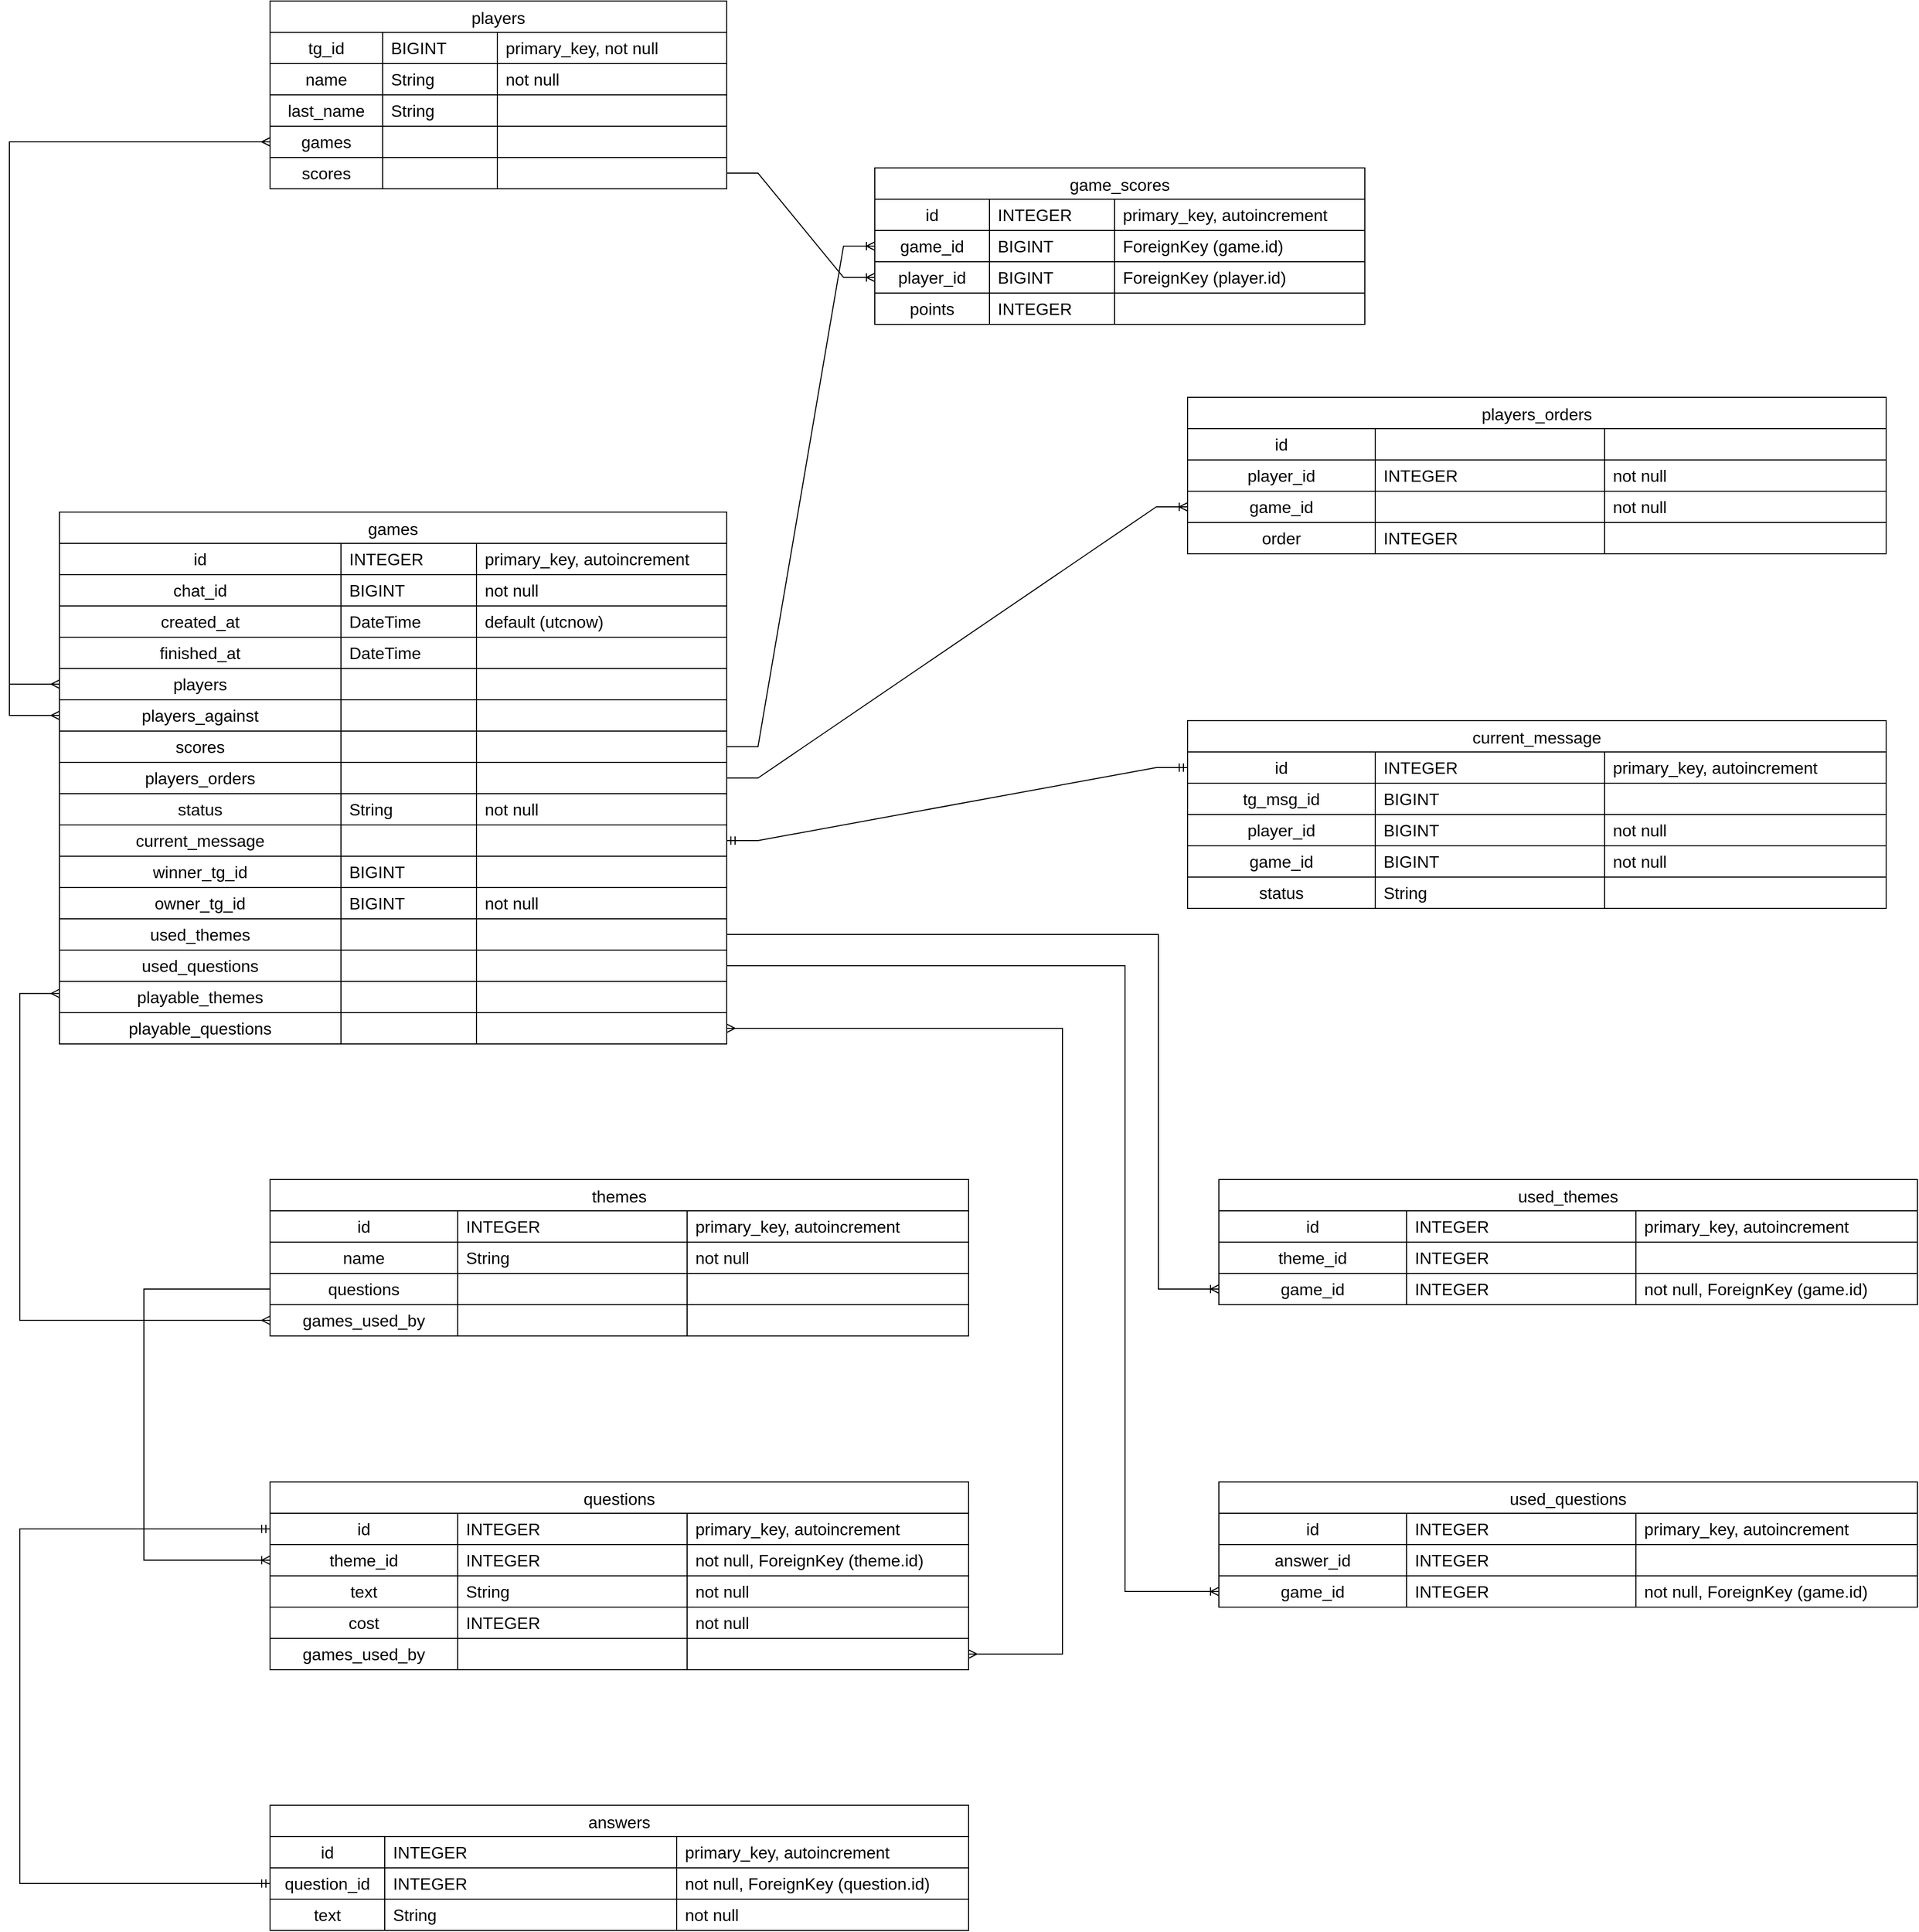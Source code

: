 <mxfile version="21.1.2" type="github">
  <diagram name="Страница 1" id="Kiy2GkQN20SqCoH5sYRh">
    <mxGraphModel dx="2007" dy="1070" grid="1" gridSize="10" guides="1" tooltips="1" connect="1" arrows="1" fold="1" page="1" pageScale="1" pageWidth="3300" pageHeight="4681" math="0" shadow="0">
      <root>
        <mxCell id="0" />
        <mxCell id="1" parent="0" />
        <mxCell id="axmBf0sNK8sAseNuWQ9q-1" value="games" style="shape=table;startSize=30;container=1;collapsible=0;childLayout=tableLayout;fixedRows=1;rowLines=1;fontStyle=0;strokeColor=default;fontSize=16;swimlaneFillColor=none;perimeterSpacing=0;" parent="1" vertex="1">
          <mxGeometry x="718" y="870" width="640" height="510" as="geometry" />
        </mxCell>
        <mxCell id="axmBf0sNK8sAseNuWQ9q-2" value="" style="shape=tableRow;horizontal=0;startSize=0;swimlaneHead=0;swimlaneBody=0;top=0;left=0;bottom=0;right=0;collapsible=0;dropTarget=0;fillColor=none;points=[[0,0.5],[1,0.5]];portConstraint=eastwest;strokeColor=inherit;fontSize=16;" parent="axmBf0sNK8sAseNuWQ9q-1" vertex="1">
          <mxGeometry y="30" width="640" height="30" as="geometry" />
        </mxCell>
        <mxCell id="axmBf0sNK8sAseNuWQ9q-3" value="id" style="shape=partialRectangle;html=1;whiteSpace=wrap;connectable=0;fillColor=none;top=0;left=0;bottom=0;right=0;overflow=hidden;pointerEvents=1;strokeColor=inherit;fontSize=16;" parent="axmBf0sNK8sAseNuWQ9q-2" vertex="1">
          <mxGeometry width="270" height="30" as="geometry">
            <mxRectangle width="270" height="30" as="alternateBounds" />
          </mxGeometry>
        </mxCell>
        <mxCell id="axmBf0sNK8sAseNuWQ9q-4" value="INTEGER" style="shape=partialRectangle;html=1;whiteSpace=wrap;connectable=0;fillColor=none;top=0;left=0;bottom=0;right=0;align=left;spacingLeft=6;overflow=hidden;strokeColor=inherit;fontSize=16;" parent="axmBf0sNK8sAseNuWQ9q-2" vertex="1">
          <mxGeometry x="270" width="130" height="30" as="geometry">
            <mxRectangle width="130" height="30" as="alternateBounds" />
          </mxGeometry>
        </mxCell>
        <mxCell id="axmBf0sNK8sAseNuWQ9q-23" value="primary_key, autoincrement" style="shape=partialRectangle;html=1;whiteSpace=wrap;connectable=0;fillColor=none;top=0;left=0;bottom=0;right=0;align=left;spacingLeft=6;overflow=hidden;strokeColor=inherit;fontSize=16;" parent="axmBf0sNK8sAseNuWQ9q-2" vertex="1">
          <mxGeometry x="400" width="240" height="30" as="geometry">
            <mxRectangle width="240" height="30" as="alternateBounds" />
          </mxGeometry>
        </mxCell>
        <mxCell id="axmBf0sNK8sAseNuWQ9q-5" value="" style="shape=tableRow;horizontal=0;startSize=0;swimlaneHead=0;swimlaneBody=0;top=0;left=0;bottom=0;right=0;collapsible=0;dropTarget=0;fillColor=none;points=[[0,0.5],[1,0.5]];portConstraint=eastwest;strokeColor=inherit;fontSize=16;" parent="axmBf0sNK8sAseNuWQ9q-1" vertex="1">
          <mxGeometry y="60" width="640" height="30" as="geometry" />
        </mxCell>
        <mxCell id="axmBf0sNK8sAseNuWQ9q-6" value="chat_id&lt;span style=&quot;color: rgb(173, 186, 199); font-family: ui-monospace, SFMono-Regular, &amp;quot;SF Mono&amp;quot;, Menlo, Consolas, &amp;quot;Liberation Mono&amp;quot;, monospace; font-size: 12px; text-align: start; background-color: rgb(34, 39, 46);&quot;&gt; &lt;/span&gt;" style="shape=partialRectangle;html=1;whiteSpace=wrap;connectable=0;fillColor=none;top=0;left=0;bottom=0;right=0;overflow=hidden;strokeColor=inherit;fontSize=16;" parent="axmBf0sNK8sAseNuWQ9q-5" vertex="1">
          <mxGeometry width="270" height="30" as="geometry">
            <mxRectangle width="270" height="30" as="alternateBounds" />
          </mxGeometry>
        </mxCell>
        <mxCell id="axmBf0sNK8sAseNuWQ9q-7" value="BIGINT" style="shape=partialRectangle;html=1;whiteSpace=wrap;connectable=0;fillColor=none;top=0;left=0;bottom=0;right=0;align=left;spacingLeft=6;overflow=hidden;strokeColor=inherit;fontSize=16;" parent="axmBf0sNK8sAseNuWQ9q-5" vertex="1">
          <mxGeometry x="270" width="130" height="30" as="geometry">
            <mxRectangle width="130" height="30" as="alternateBounds" />
          </mxGeometry>
        </mxCell>
        <mxCell id="axmBf0sNK8sAseNuWQ9q-24" value="not null" style="shape=partialRectangle;html=1;whiteSpace=wrap;connectable=0;fillColor=none;top=0;left=0;bottom=0;right=0;align=left;spacingLeft=6;overflow=hidden;strokeColor=inherit;fontSize=16;" parent="axmBf0sNK8sAseNuWQ9q-5" vertex="1">
          <mxGeometry x="400" width="240" height="30" as="geometry">
            <mxRectangle width="240" height="30" as="alternateBounds" />
          </mxGeometry>
        </mxCell>
        <mxCell id="s3mZJwamYYUPRJ0tXp7X-76" style="shape=tableRow;horizontal=0;startSize=0;swimlaneHead=0;swimlaneBody=0;top=0;left=0;bottom=0;right=0;collapsible=0;dropTarget=0;fillColor=none;points=[[0,0.5],[1,0.5]];portConstraint=eastwest;strokeColor=inherit;fontSize=16;" parent="axmBf0sNK8sAseNuWQ9q-1" vertex="1">
          <mxGeometry y="90" width="640" height="30" as="geometry" />
        </mxCell>
        <mxCell id="s3mZJwamYYUPRJ0tXp7X-77" value="created_at" style="shape=partialRectangle;html=1;whiteSpace=wrap;connectable=0;fillColor=none;top=0;left=0;bottom=0;right=0;overflow=hidden;strokeColor=inherit;fontSize=16;" parent="s3mZJwamYYUPRJ0tXp7X-76" vertex="1">
          <mxGeometry width="270" height="30" as="geometry">
            <mxRectangle width="270" height="30" as="alternateBounds" />
          </mxGeometry>
        </mxCell>
        <mxCell id="s3mZJwamYYUPRJ0tXp7X-79" value="DateTime" style="shape=partialRectangle;html=1;whiteSpace=wrap;connectable=0;fillColor=none;top=0;left=0;bottom=0;right=0;align=left;spacingLeft=6;overflow=hidden;strokeColor=inherit;fontSize=16;" parent="s3mZJwamYYUPRJ0tXp7X-76" vertex="1">
          <mxGeometry x="270" width="130" height="30" as="geometry">
            <mxRectangle width="130" height="30" as="alternateBounds" />
          </mxGeometry>
        </mxCell>
        <mxCell id="s3mZJwamYYUPRJ0tXp7X-78" value="default (utcnow)" style="shape=partialRectangle;html=1;whiteSpace=wrap;connectable=0;fillColor=none;top=0;left=0;bottom=0;right=0;align=left;spacingLeft=6;overflow=hidden;strokeColor=inherit;fontSize=16;" parent="s3mZJwamYYUPRJ0tXp7X-76" vertex="1">
          <mxGeometry x="400" width="240" height="30" as="geometry">
            <mxRectangle width="240" height="30" as="alternateBounds" />
          </mxGeometry>
        </mxCell>
        <mxCell id="s3mZJwamYYUPRJ0tXp7X-80" style="shape=tableRow;horizontal=0;startSize=0;swimlaneHead=0;swimlaneBody=0;top=0;left=0;bottom=0;right=0;collapsible=0;dropTarget=0;fillColor=none;points=[[0,0.5],[1,0.5]];portConstraint=eastwest;strokeColor=inherit;fontSize=16;" parent="axmBf0sNK8sAseNuWQ9q-1" vertex="1">
          <mxGeometry y="120" width="640" height="30" as="geometry" />
        </mxCell>
        <mxCell id="s3mZJwamYYUPRJ0tXp7X-81" value="finished_at" style="shape=partialRectangle;html=1;whiteSpace=wrap;connectable=0;fillColor=none;top=0;left=0;bottom=0;right=0;overflow=hidden;strokeColor=inherit;fontSize=16;" parent="s3mZJwamYYUPRJ0tXp7X-80" vertex="1">
          <mxGeometry width="270" height="30" as="geometry">
            <mxRectangle width="270" height="30" as="alternateBounds" />
          </mxGeometry>
        </mxCell>
        <mxCell id="s3mZJwamYYUPRJ0tXp7X-82" value="DateTime" style="shape=partialRectangle;html=1;whiteSpace=wrap;connectable=0;fillColor=none;top=0;left=0;bottom=0;right=0;align=left;spacingLeft=6;overflow=hidden;strokeColor=inherit;fontSize=16;" parent="s3mZJwamYYUPRJ0tXp7X-80" vertex="1">
          <mxGeometry x="270" width="130" height="30" as="geometry">
            <mxRectangle width="130" height="30" as="alternateBounds" />
          </mxGeometry>
        </mxCell>
        <mxCell id="s3mZJwamYYUPRJ0tXp7X-83" value="" style="shape=partialRectangle;html=1;whiteSpace=wrap;connectable=0;fillColor=none;top=0;left=0;bottom=0;right=0;align=left;spacingLeft=6;overflow=hidden;strokeColor=inherit;fontSize=16;" parent="s3mZJwamYYUPRJ0tXp7X-80" vertex="1">
          <mxGeometry x="400" width="240" height="30" as="geometry">
            <mxRectangle width="240" height="30" as="alternateBounds" />
          </mxGeometry>
        </mxCell>
        <mxCell id="axmBf0sNK8sAseNuWQ9q-8" value="" style="shape=tableRow;horizontal=0;startSize=0;swimlaneHead=0;swimlaneBody=0;top=0;left=0;bottom=0;right=0;collapsible=0;dropTarget=0;fillColor=none;points=[[0,0.5],[1,0.5]];portConstraint=eastwest;strokeColor=inherit;fontSize=16;" parent="axmBf0sNK8sAseNuWQ9q-1" vertex="1">
          <mxGeometry y="150" width="640" height="30" as="geometry" />
        </mxCell>
        <mxCell id="axmBf0sNK8sAseNuWQ9q-9" value="players&lt;span style=&quot;box-sizing: border-box; color: rgb(173, 186, 199); font-family: ui-monospace, SFMono-Regular, &amp;quot;SF Mono&amp;quot;, Menlo, Consolas, &amp;quot;Liberation Mono&amp;quot;, monospace; font-size: 12px; text-align: start; background-color: rgb(34, 39, 46);&quot; class=&quot;pl-s1&quot;&gt;&lt;/span&gt;&lt;span style=&quot;color: rgb(173, 186, 199); font-family: ui-monospace, SFMono-Regular, &amp;quot;SF Mono&amp;quot;, Menlo, Consolas, &amp;quot;Liberation Mono&amp;quot;, monospace; font-size: 12px; text-align: start; background-color: rgb(34, 39, 46);&quot;&gt;&lt;/span&gt;&lt;span style=&quot;box-sizing: border-box; color: rgb(173, 186, 199); font-family: ui-monospace, SFMono-Regular, &amp;quot;SF Mono&amp;quot;, Menlo, Consolas, &amp;quot;Liberation Mono&amp;quot;, monospace; font-size: 12px; text-align: start; background-color: rgb(34, 39, 46);&quot; class=&quot;pl-s1&quot;&gt;&lt;/span&gt;&lt;span style=&quot;color: rgb(173, 186, 199); font-family: ui-monospace, SFMono-Regular, &amp;quot;SF Mono&amp;quot;, Menlo, Consolas, &amp;quot;Liberation Mono&amp;quot;, monospace; font-size: 12px; text-align: start; background-color: rgb(34, 39, 46);&quot;&gt;&lt;/span&gt;&lt;span style=&quot;box-sizing: border-box; color: rgb(173, 186, 199); font-family: ui-monospace, SFMono-Regular, &amp;quot;SF Mono&amp;quot;, Menlo, Consolas, &amp;quot;Liberation Mono&amp;quot;, monospace; font-size: 12px; text-align: start; background-color: rgb(34, 39, 46);&quot; class=&quot;pl-s1&quot;&gt;&lt;/span&gt;&lt;span style=&quot;color: rgb(173, 186, 199); font-family: ui-monospace, SFMono-Regular, &amp;quot;SF Mono&amp;quot;, Menlo, Consolas, &amp;quot;Liberation Mono&amp;quot;, monospace; font-size: 12px; text-align: start; background-color: rgb(34, 39, 46);&quot;&gt;&lt;/span&gt;&lt;span style=&quot;box-sizing: border-box; color: rgb(173, 186, 199); font-family: ui-monospace, SFMono-Regular, &amp;quot;SF Mono&amp;quot;, Menlo, Consolas, &amp;quot;Liberation Mono&amp;quot;, monospace; font-size: 12px; text-align: start; background-color: rgb(34, 39, 46);&quot; class=&quot;pl-s1&quot;&gt;&lt;/span&gt;&lt;span style=&quot;color: rgb(173, 186, 199); font-family: ui-monospace, SFMono-Regular, &amp;quot;SF Mono&amp;quot;, Menlo, Consolas, &amp;quot;Liberation Mono&amp;quot;, monospace; font-size: 12px; text-align: start; background-color: rgb(34, 39, 46);&quot;&gt;&lt;/span&gt;&lt;span style=&quot;box-sizing: border-box; color: rgb(173, 186, 199); font-family: ui-monospace, SFMono-Regular, &amp;quot;SF Mono&amp;quot;, Menlo, Consolas, &amp;quot;Liberation Mono&amp;quot;, monospace; font-size: 12px; text-align: start; background-color: rgb(34, 39, 46);&quot; class=&quot;pl-s1&quot;&gt;&lt;/span&gt;&lt;span style=&quot;color: rgb(173, 186, 199); font-family: ui-monospace, SFMono-Regular, &amp;quot;SF Mono&amp;quot;, Menlo, Consolas, &amp;quot;Liberation Mono&amp;quot;, monospace; font-size: 12px; text-align: start; background-color: rgb(34, 39, 46);&quot;&gt;&lt;/span&gt;&lt;span style=&quot;box-sizing: border-box; color: rgb(173, 186, 199); font-family: ui-monospace, SFMono-Regular, &amp;quot;SF Mono&amp;quot;, Menlo, Consolas, &amp;quot;Liberation Mono&amp;quot;, monospace; font-size: 12px; text-align: start; background-color: rgb(34, 39, 46);&quot; class=&quot;pl-s1&quot;&gt;&lt;/span&gt;&lt;span style=&quot;color: rgb(173, 186, 199); font-family: ui-monospace, SFMono-Regular, &amp;quot;SF Mono&amp;quot;, Menlo, Consolas, &amp;quot;Liberation Mono&amp;quot;, monospace; font-size: 12px; text-align: start; background-color: rgb(34, 39, 46);&quot;&gt;&lt;/span&gt;&lt;span style=&quot;box-sizing: border-box; color: rgb(173, 186, 199); font-family: ui-monospace, SFMono-Regular, &amp;quot;SF Mono&amp;quot;, Menlo, Consolas, &amp;quot;Liberation Mono&amp;quot;, monospace; font-size: 12px; text-align: start; background-color: rgb(34, 39, 46);&quot; class=&quot;pl-s1&quot;&gt;&lt;/span&gt;&lt;span style=&quot;color: rgb(173, 186, 199); font-family: ui-monospace, SFMono-Regular, &amp;quot;SF Mono&amp;quot;, Menlo, Consolas, &amp;quot;Liberation Mono&amp;quot;, monospace; font-size: 12px; text-align: start; background-color: rgb(34, 39, 46);&quot;&gt;&lt;/span&gt;&lt;span style=&quot;box-sizing: border-box; color: rgb(173, 186, 199); font-family: ui-monospace, SFMono-Regular, &amp;quot;SF Mono&amp;quot;, Menlo, Consolas, &amp;quot;Liberation Mono&amp;quot;, monospace; font-size: 12px; text-align: start; background-color: rgb(34, 39, 46);&quot; class=&quot;pl-s1&quot;&gt;&lt;/span&gt;&lt;span style=&quot;color: rgb(173, 186, 199); font-family: ui-monospace, SFMono-Regular, &amp;quot;SF Mono&amp;quot;, Menlo, Consolas, &amp;quot;Liberation Mono&amp;quot;, monospace; font-size: 12px; text-align: start; background-color: rgb(34, 39, 46);&quot;&gt;&lt;/span&gt;&lt;span style=&quot;box-sizing: border-box; color: rgb(173, 186, 199); font-family: ui-monospace, SFMono-Regular, &amp;quot;SF Mono&amp;quot;, Menlo, Consolas, &amp;quot;Liberation Mono&amp;quot;, monospace; font-size: 12px; text-align: start; background-color: rgb(34, 39, 46);&quot; class=&quot;pl-s1&quot;&gt;&lt;/span&gt;&lt;span style=&quot;color: rgb(173, 186, 199); font-family: ui-monospace, SFMono-Regular, &amp;quot;SF Mono&amp;quot;, Menlo, Consolas, &amp;quot;Liberation Mono&amp;quot;, monospace; font-size: 12px; text-align: start; background-color: rgb(34, 39, 46);&quot;&gt;&lt;/span&gt;&lt;span style=&quot;box-sizing: border-box; color: rgb(173, 186, 199); font-family: ui-monospace, SFMono-Regular, &amp;quot;SF Mono&amp;quot;, Menlo, Consolas, &amp;quot;Liberation Mono&amp;quot;, monospace; font-size: 12px; text-align: start; background-color: rgb(34, 39, 46);&quot; class=&quot;pl-s1&quot;&gt;&lt;/span&gt;&lt;span style=&quot;color: rgb(173, 186, 199); font-family: ui-monospace, SFMono-Regular, &amp;quot;SF Mono&amp;quot;, Menlo, Consolas, &amp;quot;Liberation Mono&amp;quot;, monospace; font-size: 12px; text-align: start; background-color: rgb(34, 39, 46);&quot;&gt;&lt;/span&gt;&lt;span style=&quot;box-sizing: border-box; color: rgb(173, 186, 199); font-family: ui-monospace, SFMono-Regular, &amp;quot;SF Mono&amp;quot;, Menlo, Consolas, &amp;quot;Liberation Mono&amp;quot;, monospace; font-size: 12px; text-align: start; background-color: rgb(34, 39, 46);&quot; class=&quot;pl-s1&quot;&gt;&lt;/span&gt;&lt;span style=&quot;color: rgb(173, 186, 199); font-family: ui-monospace, SFMono-Regular, &amp;quot;SF Mono&amp;quot;, Menlo, Consolas, &amp;quot;Liberation Mono&amp;quot;, monospace; font-size: 12px; text-align: start; background-color: rgb(34, 39, 46);&quot;&gt;&lt;/span&gt;&lt;span style=&quot;box-sizing: border-box; color: rgb(173, 186, 199); font-family: ui-monospace, SFMono-Regular, &amp;quot;SF Mono&amp;quot;, Menlo, Consolas, &amp;quot;Liberation Mono&amp;quot;, monospace; font-size: 12px; text-align: start; background-color: rgb(34, 39, 46);&quot; class=&quot;pl-s1&quot;&gt;&lt;/span&gt;&lt;span style=&quot;color: rgb(173, 186, 199); font-family: ui-monospace, SFMono-Regular, &amp;quot;SF Mono&amp;quot;, Menlo, Consolas, &amp;quot;Liberation Mono&amp;quot;, monospace; font-size: 12px; text-align: start; background-color: rgb(34, 39, 46);&quot;&gt;&lt;/span&gt;" style="shape=partialRectangle;html=1;whiteSpace=wrap;connectable=0;fillColor=none;top=0;left=0;bottom=0;right=0;overflow=hidden;strokeColor=inherit;fontSize=16;" parent="axmBf0sNK8sAseNuWQ9q-8" vertex="1">
          <mxGeometry width="270" height="30" as="geometry">
            <mxRectangle width="270" height="30" as="alternateBounds" />
          </mxGeometry>
        </mxCell>
        <mxCell id="axmBf0sNK8sAseNuWQ9q-10" value="" style="shape=partialRectangle;html=1;whiteSpace=wrap;connectable=0;fillColor=none;top=0;left=0;bottom=0;right=0;align=left;spacingLeft=6;overflow=hidden;strokeColor=inherit;fontSize=16;" parent="axmBf0sNK8sAseNuWQ9q-8" vertex="1">
          <mxGeometry x="270" width="130" height="30" as="geometry">
            <mxRectangle width="130" height="30" as="alternateBounds" />
          </mxGeometry>
        </mxCell>
        <mxCell id="axmBf0sNK8sAseNuWQ9q-25" style="shape=partialRectangle;html=1;whiteSpace=wrap;connectable=0;fillColor=none;top=0;left=0;bottom=0;right=0;align=left;spacingLeft=6;overflow=hidden;strokeColor=inherit;fontSize=16;" parent="axmBf0sNK8sAseNuWQ9q-8" vertex="1">
          <mxGeometry x="400" width="240" height="30" as="geometry">
            <mxRectangle width="240" height="30" as="alternateBounds" />
          </mxGeometry>
        </mxCell>
        <mxCell id="amFrOQ4zKCjQIrszxDZ4-47" style="shape=tableRow;horizontal=0;startSize=0;swimlaneHead=0;swimlaneBody=0;top=0;left=0;bottom=0;right=0;collapsible=0;dropTarget=0;fillColor=none;points=[[0,0.5],[1,0.5]];portConstraint=eastwest;strokeColor=inherit;fontSize=16;" vertex="1" parent="axmBf0sNK8sAseNuWQ9q-1">
          <mxGeometry y="180" width="640" height="30" as="geometry" />
        </mxCell>
        <mxCell id="amFrOQ4zKCjQIrszxDZ4-48" value="players_against" style="shape=partialRectangle;html=1;whiteSpace=wrap;connectable=0;fillColor=none;top=0;left=0;bottom=0;right=0;overflow=hidden;strokeColor=inherit;fontSize=16;" vertex="1" parent="amFrOQ4zKCjQIrszxDZ4-47">
          <mxGeometry width="270" height="30" as="geometry">
            <mxRectangle width="270" height="30" as="alternateBounds" />
          </mxGeometry>
        </mxCell>
        <mxCell id="amFrOQ4zKCjQIrszxDZ4-49" style="shape=partialRectangle;html=1;whiteSpace=wrap;connectable=0;fillColor=none;top=0;left=0;bottom=0;right=0;align=left;spacingLeft=6;overflow=hidden;strokeColor=inherit;fontSize=16;" vertex="1" parent="amFrOQ4zKCjQIrszxDZ4-47">
          <mxGeometry x="270" width="130" height="30" as="geometry">
            <mxRectangle width="130" height="30" as="alternateBounds" />
          </mxGeometry>
        </mxCell>
        <mxCell id="amFrOQ4zKCjQIrszxDZ4-50" style="shape=partialRectangle;html=1;whiteSpace=wrap;connectable=0;fillColor=none;top=0;left=0;bottom=0;right=0;align=left;spacingLeft=6;overflow=hidden;strokeColor=inherit;fontSize=16;" vertex="1" parent="amFrOQ4zKCjQIrszxDZ4-47">
          <mxGeometry x="400" width="240" height="30" as="geometry">
            <mxRectangle width="240" height="30" as="alternateBounds" />
          </mxGeometry>
        </mxCell>
        <mxCell id="axmBf0sNK8sAseNuWQ9q-20" style="shape=tableRow;horizontal=0;startSize=0;swimlaneHead=0;swimlaneBody=0;top=0;left=0;bottom=0;right=0;collapsible=0;dropTarget=0;fillColor=none;points=[[0,0.5],[1,0.5]];portConstraint=eastwest;strokeColor=inherit;fontSize=16;" parent="axmBf0sNK8sAseNuWQ9q-1" vertex="1">
          <mxGeometry y="210" width="640" height="30" as="geometry" />
        </mxCell>
        <mxCell id="axmBf0sNK8sAseNuWQ9q-21" value="scores&lt;span style=&quot;color: rgb(173, 186, 199); font-family: ui-monospace, SFMono-Regular, &amp;quot;SF Mono&amp;quot;, Menlo, Consolas, &amp;quot;Liberation Mono&amp;quot;, monospace; font-size: 12px; text-align: start; background-color: rgb(34, 39, 46);&quot;&gt;&lt;/span&gt;" style="shape=partialRectangle;html=1;whiteSpace=wrap;connectable=0;fillColor=none;top=0;left=0;bottom=0;right=0;overflow=hidden;strokeColor=inherit;fontSize=16;" parent="axmBf0sNK8sAseNuWQ9q-20" vertex="1">
          <mxGeometry width="270" height="30" as="geometry">
            <mxRectangle width="270" height="30" as="alternateBounds" />
          </mxGeometry>
        </mxCell>
        <mxCell id="axmBf0sNK8sAseNuWQ9q-22" value="" style="shape=partialRectangle;html=1;whiteSpace=wrap;connectable=0;fillColor=none;top=0;left=0;bottom=0;right=0;align=left;spacingLeft=6;overflow=hidden;strokeColor=inherit;fontSize=16;" parent="axmBf0sNK8sAseNuWQ9q-20" vertex="1">
          <mxGeometry x="270" width="130" height="30" as="geometry">
            <mxRectangle width="130" height="30" as="alternateBounds" />
          </mxGeometry>
        </mxCell>
        <mxCell id="axmBf0sNK8sAseNuWQ9q-26" style="shape=partialRectangle;html=1;whiteSpace=wrap;connectable=0;fillColor=none;top=0;left=0;bottom=0;right=0;align=left;spacingLeft=6;overflow=hidden;strokeColor=inherit;fontSize=16;" parent="axmBf0sNK8sAseNuWQ9q-20" vertex="1">
          <mxGeometry x="400" width="240" height="30" as="geometry">
            <mxRectangle width="240" height="30" as="alternateBounds" />
          </mxGeometry>
        </mxCell>
        <mxCell id="amFrOQ4zKCjQIrszxDZ4-34" style="shape=tableRow;horizontal=0;startSize=0;swimlaneHead=0;swimlaneBody=0;top=0;left=0;bottom=0;right=0;collapsible=0;dropTarget=0;fillColor=none;points=[[0,0.5],[1,0.5]];portConstraint=eastwest;strokeColor=inherit;fontSize=16;" vertex="1" parent="axmBf0sNK8sAseNuWQ9q-1">
          <mxGeometry y="240" width="640" height="30" as="geometry" />
        </mxCell>
        <mxCell id="amFrOQ4zKCjQIrszxDZ4-35" value="players_orders" style="shape=partialRectangle;html=1;whiteSpace=wrap;connectable=0;fillColor=none;top=0;left=0;bottom=0;right=0;overflow=hidden;strokeColor=inherit;fontSize=16;" vertex="1" parent="amFrOQ4zKCjQIrszxDZ4-34">
          <mxGeometry width="270" height="30" as="geometry">
            <mxRectangle width="270" height="30" as="alternateBounds" />
          </mxGeometry>
        </mxCell>
        <mxCell id="amFrOQ4zKCjQIrszxDZ4-36" style="shape=partialRectangle;html=1;whiteSpace=wrap;connectable=0;fillColor=none;top=0;left=0;bottom=0;right=0;align=left;spacingLeft=6;overflow=hidden;strokeColor=inherit;fontSize=16;" vertex="1" parent="amFrOQ4zKCjQIrszxDZ4-34">
          <mxGeometry x="270" width="130" height="30" as="geometry">
            <mxRectangle width="130" height="30" as="alternateBounds" />
          </mxGeometry>
        </mxCell>
        <mxCell id="amFrOQ4zKCjQIrszxDZ4-37" style="shape=partialRectangle;html=1;whiteSpace=wrap;connectable=0;fillColor=none;top=0;left=0;bottom=0;right=0;align=left;spacingLeft=6;overflow=hidden;strokeColor=inherit;fontSize=16;" vertex="1" parent="amFrOQ4zKCjQIrszxDZ4-34">
          <mxGeometry x="400" width="240" height="30" as="geometry">
            <mxRectangle width="240" height="30" as="alternateBounds" />
          </mxGeometry>
        </mxCell>
        <mxCell id="s3mZJwamYYUPRJ0tXp7X-158" style="shape=tableRow;horizontal=0;startSize=0;swimlaneHead=0;swimlaneBody=0;top=0;left=0;bottom=0;right=0;collapsible=0;dropTarget=0;fillColor=none;points=[[0,0.5],[1,0.5]];portConstraint=eastwest;strokeColor=inherit;fontSize=16;" parent="axmBf0sNK8sAseNuWQ9q-1" vertex="1">
          <mxGeometry y="270" width="640" height="30" as="geometry" />
        </mxCell>
        <mxCell id="s3mZJwamYYUPRJ0tXp7X-159" value="status" style="shape=partialRectangle;html=1;whiteSpace=wrap;connectable=0;fillColor=none;top=0;left=0;bottom=0;right=0;overflow=hidden;strokeColor=inherit;fontSize=16;" parent="s3mZJwamYYUPRJ0tXp7X-158" vertex="1">
          <mxGeometry width="270" height="30" as="geometry">
            <mxRectangle width="270" height="30" as="alternateBounds" />
          </mxGeometry>
        </mxCell>
        <mxCell id="s3mZJwamYYUPRJ0tXp7X-160" value="String" style="shape=partialRectangle;html=1;whiteSpace=wrap;connectable=0;fillColor=none;top=0;left=0;bottom=0;right=0;align=left;spacingLeft=6;overflow=hidden;strokeColor=inherit;fontSize=16;" parent="s3mZJwamYYUPRJ0tXp7X-158" vertex="1">
          <mxGeometry x="270" width="130" height="30" as="geometry">
            <mxRectangle width="130" height="30" as="alternateBounds" />
          </mxGeometry>
        </mxCell>
        <mxCell id="s3mZJwamYYUPRJ0tXp7X-161" value="not null" style="shape=partialRectangle;html=1;whiteSpace=wrap;connectable=0;fillColor=none;top=0;left=0;bottom=0;right=0;align=left;spacingLeft=6;overflow=hidden;strokeColor=inherit;fontSize=16;" parent="s3mZJwamYYUPRJ0tXp7X-158" vertex="1">
          <mxGeometry x="400" width="240" height="30" as="geometry">
            <mxRectangle width="240" height="30" as="alternateBounds" />
          </mxGeometry>
        </mxCell>
        <mxCell id="amFrOQ4zKCjQIrszxDZ4-79" style="shape=tableRow;horizontal=0;startSize=0;swimlaneHead=0;swimlaneBody=0;top=0;left=0;bottom=0;right=0;collapsible=0;dropTarget=0;fillColor=none;points=[[0,0.5],[1,0.5]];portConstraint=eastwest;strokeColor=inherit;fontSize=16;" vertex="1" parent="axmBf0sNK8sAseNuWQ9q-1">
          <mxGeometry y="300" width="640" height="30" as="geometry" />
        </mxCell>
        <mxCell id="amFrOQ4zKCjQIrszxDZ4-80" value="current_message" style="shape=partialRectangle;html=1;whiteSpace=wrap;connectable=0;fillColor=none;top=0;left=0;bottom=0;right=0;overflow=hidden;strokeColor=inherit;fontSize=16;" vertex="1" parent="amFrOQ4zKCjQIrszxDZ4-79">
          <mxGeometry width="270" height="30" as="geometry">
            <mxRectangle width="270" height="30" as="alternateBounds" />
          </mxGeometry>
        </mxCell>
        <mxCell id="amFrOQ4zKCjQIrszxDZ4-81" value="" style="shape=partialRectangle;html=1;whiteSpace=wrap;connectable=0;fillColor=none;top=0;left=0;bottom=0;right=0;align=left;spacingLeft=6;overflow=hidden;strokeColor=inherit;fontSize=16;" vertex="1" parent="amFrOQ4zKCjQIrszxDZ4-79">
          <mxGeometry x="270" width="130" height="30" as="geometry">
            <mxRectangle width="130" height="30" as="alternateBounds" />
          </mxGeometry>
        </mxCell>
        <mxCell id="amFrOQ4zKCjQIrszxDZ4-82" style="shape=partialRectangle;html=1;whiteSpace=wrap;connectable=0;fillColor=none;top=0;left=0;bottom=0;right=0;align=left;spacingLeft=6;overflow=hidden;strokeColor=inherit;fontSize=16;" vertex="1" parent="amFrOQ4zKCjQIrszxDZ4-79">
          <mxGeometry x="400" width="240" height="30" as="geometry">
            <mxRectangle width="240" height="30" as="alternateBounds" />
          </mxGeometry>
        </mxCell>
        <mxCell id="s3mZJwamYYUPRJ0tXp7X-162" style="shape=tableRow;horizontal=0;startSize=0;swimlaneHead=0;swimlaneBody=0;top=0;left=0;bottom=0;right=0;collapsible=0;dropTarget=0;fillColor=none;points=[[0,0.5],[1,0.5]];portConstraint=eastwest;strokeColor=inherit;fontSize=16;" parent="axmBf0sNK8sAseNuWQ9q-1" vertex="1">
          <mxGeometry y="330" width="640" height="30" as="geometry" />
        </mxCell>
        <mxCell id="s3mZJwamYYUPRJ0tXp7X-163" value="winner_tg_id" style="shape=partialRectangle;html=1;whiteSpace=wrap;connectable=0;fillColor=none;top=0;left=0;bottom=0;right=0;overflow=hidden;strokeColor=inherit;fontSize=16;" parent="s3mZJwamYYUPRJ0tXp7X-162" vertex="1">
          <mxGeometry width="270" height="30" as="geometry">
            <mxRectangle width="270" height="30" as="alternateBounds" />
          </mxGeometry>
        </mxCell>
        <mxCell id="s3mZJwamYYUPRJ0tXp7X-164" value="BIGINT" style="shape=partialRectangle;html=1;whiteSpace=wrap;connectable=0;fillColor=none;top=0;left=0;bottom=0;right=0;align=left;spacingLeft=6;overflow=hidden;strokeColor=inherit;fontSize=16;" parent="s3mZJwamYYUPRJ0tXp7X-162" vertex="1">
          <mxGeometry x="270" width="130" height="30" as="geometry">
            <mxRectangle width="130" height="30" as="alternateBounds" />
          </mxGeometry>
        </mxCell>
        <mxCell id="s3mZJwamYYUPRJ0tXp7X-165" style="shape=partialRectangle;html=1;whiteSpace=wrap;connectable=0;fillColor=none;top=0;left=0;bottom=0;right=0;align=left;spacingLeft=6;overflow=hidden;strokeColor=inherit;fontSize=16;" parent="s3mZJwamYYUPRJ0tXp7X-162" vertex="1">
          <mxGeometry x="400" width="240" height="30" as="geometry">
            <mxRectangle width="240" height="30" as="alternateBounds" />
          </mxGeometry>
        </mxCell>
        <mxCell id="amFrOQ4zKCjQIrszxDZ4-43" style="shape=tableRow;horizontal=0;startSize=0;swimlaneHead=0;swimlaneBody=0;top=0;left=0;bottom=0;right=0;collapsible=0;dropTarget=0;fillColor=none;points=[[0,0.5],[1,0.5]];portConstraint=eastwest;strokeColor=inherit;fontSize=16;" vertex="1" parent="axmBf0sNK8sAseNuWQ9q-1">
          <mxGeometry y="360" width="640" height="30" as="geometry" />
        </mxCell>
        <mxCell id="amFrOQ4zKCjQIrszxDZ4-44" value="owner_tg_id" style="shape=partialRectangle;html=1;whiteSpace=wrap;connectable=0;fillColor=none;top=0;left=0;bottom=0;right=0;overflow=hidden;strokeColor=inherit;fontSize=16;" vertex="1" parent="amFrOQ4zKCjQIrszxDZ4-43">
          <mxGeometry width="270" height="30" as="geometry">
            <mxRectangle width="270" height="30" as="alternateBounds" />
          </mxGeometry>
        </mxCell>
        <mxCell id="amFrOQ4zKCjQIrszxDZ4-45" value="BIGINT" style="shape=partialRectangle;html=1;whiteSpace=wrap;connectable=0;fillColor=none;top=0;left=0;bottom=0;right=0;align=left;spacingLeft=6;overflow=hidden;strokeColor=inherit;fontSize=16;" vertex="1" parent="amFrOQ4zKCjQIrszxDZ4-43">
          <mxGeometry x="270" width="130" height="30" as="geometry">
            <mxRectangle width="130" height="30" as="alternateBounds" />
          </mxGeometry>
        </mxCell>
        <mxCell id="amFrOQ4zKCjQIrszxDZ4-46" value="not null" style="shape=partialRectangle;html=1;whiteSpace=wrap;connectable=0;fillColor=none;top=0;left=0;bottom=0;right=0;align=left;spacingLeft=6;overflow=hidden;strokeColor=inherit;fontSize=16;" vertex="1" parent="amFrOQ4zKCjQIrszxDZ4-43">
          <mxGeometry x="400" width="240" height="30" as="geometry">
            <mxRectangle width="240" height="30" as="alternateBounds" />
          </mxGeometry>
        </mxCell>
        <mxCell id="s3mZJwamYYUPRJ0tXp7X-136" style="shape=tableRow;horizontal=0;startSize=0;swimlaneHead=0;swimlaneBody=0;top=0;left=0;bottom=0;right=0;collapsible=0;dropTarget=0;fillColor=none;points=[[0,0.5],[1,0.5]];portConstraint=eastwest;strokeColor=inherit;fontSize=16;" parent="axmBf0sNK8sAseNuWQ9q-1" vertex="1">
          <mxGeometry y="390" width="640" height="30" as="geometry" />
        </mxCell>
        <mxCell id="s3mZJwamYYUPRJ0tXp7X-137" value="used_themes" style="shape=partialRectangle;html=1;whiteSpace=wrap;connectable=0;fillColor=none;top=0;left=0;bottom=0;right=0;overflow=hidden;strokeColor=inherit;fontSize=16;" parent="s3mZJwamYYUPRJ0tXp7X-136" vertex="1">
          <mxGeometry width="270" height="30" as="geometry">
            <mxRectangle width="270" height="30" as="alternateBounds" />
          </mxGeometry>
        </mxCell>
        <mxCell id="s3mZJwamYYUPRJ0tXp7X-138" style="shape=partialRectangle;html=1;whiteSpace=wrap;connectable=0;fillColor=none;top=0;left=0;bottom=0;right=0;align=left;spacingLeft=6;overflow=hidden;strokeColor=inherit;fontSize=16;" parent="s3mZJwamYYUPRJ0tXp7X-136" vertex="1">
          <mxGeometry x="270" width="130" height="30" as="geometry">
            <mxRectangle width="130" height="30" as="alternateBounds" />
          </mxGeometry>
        </mxCell>
        <mxCell id="s3mZJwamYYUPRJ0tXp7X-139" style="shape=partialRectangle;html=1;whiteSpace=wrap;connectable=0;fillColor=none;top=0;left=0;bottom=0;right=0;align=left;spacingLeft=6;overflow=hidden;strokeColor=inherit;fontSize=16;" parent="s3mZJwamYYUPRJ0tXp7X-136" vertex="1">
          <mxGeometry x="400" width="240" height="30" as="geometry">
            <mxRectangle width="240" height="30" as="alternateBounds" />
          </mxGeometry>
        </mxCell>
        <mxCell id="s3mZJwamYYUPRJ0tXp7X-131" style="shape=tableRow;horizontal=0;startSize=0;swimlaneHead=0;swimlaneBody=0;top=0;left=0;bottom=0;right=0;collapsible=0;dropTarget=0;fillColor=none;points=[[0,0.5],[1,0.5]];portConstraint=eastwest;strokeColor=inherit;fontSize=16;" parent="axmBf0sNK8sAseNuWQ9q-1" vertex="1">
          <mxGeometry y="420" width="640" height="30" as="geometry" />
        </mxCell>
        <mxCell id="s3mZJwamYYUPRJ0tXp7X-132" value="used_questions" style="shape=partialRectangle;html=1;whiteSpace=wrap;connectable=0;fillColor=none;top=0;left=0;bottom=0;right=0;overflow=hidden;strokeColor=inherit;fontSize=16;" parent="s3mZJwamYYUPRJ0tXp7X-131" vertex="1">
          <mxGeometry width="270" height="30" as="geometry">
            <mxRectangle width="270" height="30" as="alternateBounds" />
          </mxGeometry>
        </mxCell>
        <mxCell id="s3mZJwamYYUPRJ0tXp7X-133" style="shape=partialRectangle;html=1;whiteSpace=wrap;connectable=0;fillColor=none;top=0;left=0;bottom=0;right=0;align=left;spacingLeft=6;overflow=hidden;strokeColor=inherit;fontSize=16;" parent="s3mZJwamYYUPRJ0tXp7X-131" vertex="1">
          <mxGeometry x="270" width="130" height="30" as="geometry">
            <mxRectangle width="130" height="30" as="alternateBounds" />
          </mxGeometry>
        </mxCell>
        <mxCell id="s3mZJwamYYUPRJ0tXp7X-134" style="shape=partialRectangle;html=1;whiteSpace=wrap;connectable=0;fillColor=none;top=0;left=0;bottom=0;right=0;align=left;spacingLeft=6;overflow=hidden;strokeColor=inherit;fontSize=16;" parent="s3mZJwamYYUPRJ0tXp7X-131" vertex="1">
          <mxGeometry x="400" width="240" height="30" as="geometry">
            <mxRectangle width="240" height="30" as="alternateBounds" />
          </mxGeometry>
        </mxCell>
        <mxCell id="s3mZJwamYYUPRJ0tXp7X-84" style="shape=tableRow;horizontal=0;startSize=0;swimlaneHead=0;swimlaneBody=0;top=0;left=0;bottom=0;right=0;collapsible=0;dropTarget=0;fillColor=none;points=[[0,0.5],[1,0.5]];portConstraint=eastwest;strokeColor=inherit;fontSize=16;" parent="axmBf0sNK8sAseNuWQ9q-1" vertex="1">
          <mxGeometry y="450" width="640" height="30" as="geometry" />
        </mxCell>
        <mxCell id="s3mZJwamYYUPRJ0tXp7X-85" value="playable_themes" style="shape=partialRectangle;html=1;whiteSpace=wrap;connectable=0;fillColor=none;top=0;left=0;bottom=0;right=0;overflow=hidden;strokeColor=inherit;fontSize=16;" parent="s3mZJwamYYUPRJ0tXp7X-84" vertex="1">
          <mxGeometry width="270" height="30" as="geometry">
            <mxRectangle width="270" height="30" as="alternateBounds" />
          </mxGeometry>
        </mxCell>
        <mxCell id="s3mZJwamYYUPRJ0tXp7X-86" style="shape=partialRectangle;html=1;whiteSpace=wrap;connectable=0;fillColor=none;top=0;left=0;bottom=0;right=0;align=left;spacingLeft=6;overflow=hidden;strokeColor=inherit;fontSize=16;" parent="s3mZJwamYYUPRJ0tXp7X-84" vertex="1">
          <mxGeometry x="270" width="130" height="30" as="geometry">
            <mxRectangle width="130" height="30" as="alternateBounds" />
          </mxGeometry>
        </mxCell>
        <mxCell id="s3mZJwamYYUPRJ0tXp7X-87" style="shape=partialRectangle;html=1;whiteSpace=wrap;connectable=0;fillColor=none;top=0;left=0;bottom=0;right=0;align=left;spacingLeft=6;overflow=hidden;strokeColor=inherit;fontSize=16;" parent="s3mZJwamYYUPRJ0tXp7X-84" vertex="1">
          <mxGeometry x="400" width="240" height="30" as="geometry">
            <mxRectangle width="240" height="30" as="alternateBounds" />
          </mxGeometry>
        </mxCell>
        <mxCell id="s3mZJwamYYUPRJ0tXp7X-88" style="shape=tableRow;horizontal=0;startSize=0;swimlaneHead=0;swimlaneBody=0;top=0;left=0;bottom=0;right=0;collapsible=0;dropTarget=0;fillColor=none;points=[[0,0.5],[1,0.5]];portConstraint=eastwest;strokeColor=inherit;fontSize=16;" parent="axmBf0sNK8sAseNuWQ9q-1" vertex="1">
          <mxGeometry y="480" width="640" height="30" as="geometry" />
        </mxCell>
        <mxCell id="s3mZJwamYYUPRJ0tXp7X-89" value="playable_questions" style="shape=partialRectangle;html=1;whiteSpace=wrap;connectable=0;fillColor=none;top=0;left=0;bottom=0;right=0;overflow=hidden;strokeColor=inherit;fontSize=16;" parent="s3mZJwamYYUPRJ0tXp7X-88" vertex="1">
          <mxGeometry width="270" height="30" as="geometry">
            <mxRectangle width="270" height="30" as="alternateBounds" />
          </mxGeometry>
        </mxCell>
        <mxCell id="s3mZJwamYYUPRJ0tXp7X-90" style="shape=partialRectangle;html=1;whiteSpace=wrap;connectable=0;fillColor=none;top=0;left=0;bottom=0;right=0;align=left;spacingLeft=6;overflow=hidden;strokeColor=inherit;fontSize=16;" parent="s3mZJwamYYUPRJ0tXp7X-88" vertex="1">
          <mxGeometry x="270" width="130" height="30" as="geometry">
            <mxRectangle width="130" height="30" as="alternateBounds" />
          </mxGeometry>
        </mxCell>
        <mxCell id="s3mZJwamYYUPRJ0tXp7X-91" style="shape=partialRectangle;html=1;whiteSpace=wrap;connectable=0;fillColor=none;top=0;left=0;bottom=0;right=0;align=left;spacingLeft=6;overflow=hidden;strokeColor=inherit;fontSize=16;" parent="s3mZJwamYYUPRJ0tXp7X-88" vertex="1">
          <mxGeometry x="400" width="240" height="30" as="geometry">
            <mxRectangle width="240" height="30" as="alternateBounds" />
          </mxGeometry>
        </mxCell>
        <mxCell id="axmBf0sNK8sAseNuWQ9q-27" value="game_scores" style="shape=table;startSize=30;container=1;collapsible=0;childLayout=tableLayout;fixedRows=1;rowLines=1;fontStyle=0;strokeColor=default;fontSize=16;" parent="1" vertex="1">
          <mxGeometry x="1500" y="540" width="470" height="150" as="geometry" />
        </mxCell>
        <mxCell id="axmBf0sNK8sAseNuWQ9q-28" value="" style="shape=tableRow;horizontal=0;startSize=0;swimlaneHead=0;swimlaneBody=0;top=0;left=0;bottom=0;right=0;collapsible=0;dropTarget=0;fillColor=none;points=[[0,0.5],[1,0.5]];portConstraint=eastwest;strokeColor=inherit;fontSize=16;" parent="axmBf0sNK8sAseNuWQ9q-27" vertex="1">
          <mxGeometry y="30" width="470" height="30" as="geometry" />
        </mxCell>
        <mxCell id="axmBf0sNK8sAseNuWQ9q-29" value="id&lt;span style=&quot;box-sizing: border-box; color: rgb(173, 186, 199); font-family: ui-monospace, SFMono-Regular, &amp;quot;SF Mono&amp;quot;, Menlo, Consolas, &amp;quot;Liberation Mono&amp;quot;, monospace; font-size: 12px; text-align: start; background-color: rgb(34, 39, 46);&quot; class=&quot;pl-s1&quot;&gt;&lt;/span&gt;&lt;span style=&quot;color: rgb(173, 186, 199); font-family: ui-monospace, SFMono-Regular, &amp;quot;SF Mono&amp;quot;, Menlo, Consolas, &amp;quot;Liberation Mono&amp;quot;, monospace; font-size: 12px; text-align: start; background-color: rgb(34, 39, 46);&quot;&gt;&lt;/span&gt;&lt;span style=&quot;box-sizing: border-box; color: rgb(173, 186, 199); font-family: ui-monospace, SFMono-Regular, &amp;quot;SF Mono&amp;quot;, Menlo, Consolas, &amp;quot;Liberation Mono&amp;quot;, monospace; font-size: 12px; text-align: start; background-color: rgb(34, 39, 46);&quot; class=&quot;pl-s1&quot;&gt;&lt;/span&gt;&lt;span style=&quot;color: rgb(173, 186, 199); font-family: ui-monospace, SFMono-Regular, &amp;quot;SF Mono&amp;quot;, Menlo, Consolas, &amp;quot;Liberation Mono&amp;quot;, monospace; font-size: 12px; text-align: start; background-color: rgb(34, 39, 46);&quot;&gt;&lt;/span&gt;" style="shape=partialRectangle;html=1;whiteSpace=wrap;connectable=0;fillColor=none;top=0;left=0;bottom=0;right=0;overflow=hidden;pointerEvents=1;strokeColor=inherit;fontSize=16;" parent="axmBf0sNK8sAseNuWQ9q-28" vertex="1">
          <mxGeometry width="110" height="30" as="geometry">
            <mxRectangle width="110" height="30" as="alternateBounds" />
          </mxGeometry>
        </mxCell>
        <mxCell id="axmBf0sNK8sAseNuWQ9q-30" value="INTEGER" style="shape=partialRectangle;html=1;whiteSpace=wrap;connectable=0;fillColor=none;top=0;left=0;bottom=0;right=0;align=left;spacingLeft=6;overflow=hidden;strokeColor=inherit;fontSize=16;" parent="axmBf0sNK8sAseNuWQ9q-28" vertex="1">
          <mxGeometry x="110" width="120" height="30" as="geometry">
            <mxRectangle width="120" height="30" as="alternateBounds" />
          </mxGeometry>
        </mxCell>
        <mxCell id="axmBf0sNK8sAseNuWQ9q-37" value="primary_key, autoincrement" style="shape=partialRectangle;html=1;whiteSpace=wrap;connectable=0;fillColor=none;top=0;left=0;bottom=0;right=0;align=left;spacingLeft=6;overflow=hidden;strokeColor=inherit;fontSize=16;" parent="axmBf0sNK8sAseNuWQ9q-28" vertex="1">
          <mxGeometry x="230" width="240" height="30" as="geometry">
            <mxRectangle width="240" height="30" as="alternateBounds" />
          </mxGeometry>
        </mxCell>
        <mxCell id="axmBf0sNK8sAseNuWQ9q-31" value="" style="shape=tableRow;horizontal=0;startSize=0;swimlaneHead=0;swimlaneBody=0;top=0;left=0;bottom=0;right=0;collapsible=0;dropTarget=0;fillColor=none;points=[[0,0.5],[1,0.5]];portConstraint=eastwest;strokeColor=inherit;fontSize=16;" parent="axmBf0sNK8sAseNuWQ9q-27" vertex="1">
          <mxGeometry y="60" width="470" height="30" as="geometry" />
        </mxCell>
        <mxCell id="axmBf0sNK8sAseNuWQ9q-32" value="&lt;span style=&quot;box-sizing: border-box; color: rgb(173, 186, 199); font-family: ui-monospace, SFMono-Regular, &amp;quot;SF Mono&amp;quot;, Menlo, Consolas, &amp;quot;Liberation Mono&amp;quot;, monospace; font-size: 12px; text-align: start; background-color: rgb(34, 39, 46);&quot; class=&quot;pl-s1&quot;&gt;&lt;/span&gt;&lt;span style=&quot;color: rgb(173, 186, 199); font-family: ui-monospace, SFMono-Regular, &amp;quot;SF Mono&amp;quot;, Menlo, Consolas, &amp;quot;Liberation Mono&amp;quot;, monospace; font-size: 12px; text-align: start; background-color: rgb(34, 39, 46);&quot;&gt;&lt;/span&gt;&lt;span style=&quot;box-sizing: border-box; color: rgb(173, 186, 199); font-family: ui-monospace, SFMono-Regular, &amp;quot;SF Mono&amp;quot;, Menlo, Consolas, &amp;quot;Liberation Mono&amp;quot;, monospace; font-size: 12px; text-align: start; background-color: rgb(34, 39, 46);&quot; class=&quot;pl-s1&quot;&gt;&lt;/span&gt;&lt;span style=&quot;color: rgb(173, 186, 199); font-family: ui-monospace, SFMono-Regular, &amp;quot;SF Mono&amp;quot;, Menlo, Consolas, &amp;quot;Liberation Mono&amp;quot;, monospace; font-size: 12px; text-align: start; background-color: rgb(34, 39, 46);&quot;&gt;&lt;/span&gt;&lt;span style=&quot;box-sizing: border-box; color: rgb(173, 186, 199); font-family: ui-monospace, SFMono-Regular, &amp;quot;SF Mono&amp;quot;, Menlo, Consolas, &amp;quot;Liberation Mono&amp;quot;, monospace; font-size: 12px; text-align: start; background-color: rgb(34, 39, 46);&quot; class=&quot;pl-s1&quot;&gt;&lt;/span&gt;&lt;span style=&quot;color: rgb(173, 186, 199); font-family: ui-monospace, SFMono-Regular, &amp;quot;SF Mono&amp;quot;, Menlo, Consolas, &amp;quot;Liberation Mono&amp;quot;, monospace; font-size: 12px; text-align: start; background-color: rgb(34, 39, 46);&quot;&gt;&lt;/span&gt;&lt;span style=&quot;box-sizing: border-box; color: rgb(173, 186, 199); font-family: ui-monospace, SFMono-Regular, &amp;quot;SF Mono&amp;quot;, Menlo, Consolas, &amp;quot;Liberation Mono&amp;quot;, monospace; font-size: 12px; text-align: start; background-color: rgb(34, 39, 46);&quot; class=&quot;pl-s1&quot;&gt;&lt;/span&gt;&lt;span style=&quot;color: rgb(173, 186, 199); font-family: ui-monospace, SFMono-Regular, &amp;quot;SF Mono&amp;quot;, Menlo, Consolas, &amp;quot;Liberation Mono&amp;quot;, monospace; font-size: 12px; text-align: start; background-color: rgb(34, 39, 46);&quot;&gt;&lt;/span&gt;&lt;span style=&quot;box-sizing: border-box; color: rgb(173, 186, 199); font-family: ui-monospace, SFMono-Regular, &amp;quot;SF Mono&amp;quot;, Menlo, Consolas, &amp;quot;Liberation Mono&amp;quot;, monospace; font-size: 12px; text-align: start; background-color: rgb(34, 39, 46);&quot; class=&quot;pl-s1&quot;&gt;&lt;/span&gt;&lt;span style=&quot;color: rgb(173, 186, 199); font-family: ui-monospace, SFMono-Regular, &amp;quot;SF Mono&amp;quot;, Menlo, Consolas, &amp;quot;Liberation Mono&amp;quot;, monospace; font-size: 12px; text-align: start; background-color: rgb(34, 39, 46);&quot;&gt;&lt;/span&gt;&lt;span style=&quot;box-sizing: border-box; color: rgb(173, 186, 199); font-family: ui-monospace, SFMono-Regular, &amp;quot;SF Mono&amp;quot;, Menlo, Consolas, &amp;quot;Liberation Mono&amp;quot;, monospace; font-size: 12px; text-align: start; background-color: rgb(34, 39, 46);&quot; class=&quot;pl-s1&quot;&gt;&lt;/span&gt;&lt;span style=&quot;color: rgb(173, 186, 199); font-family: ui-monospace, SFMono-Regular, &amp;quot;SF Mono&amp;quot;, Menlo, Consolas, &amp;quot;Liberation Mono&amp;quot;, monospace; font-size: 12px; text-align: start; background-color: rgb(34, 39, 46);&quot;&gt;&lt;/span&gt;&lt;span style=&quot;box-sizing: border-box; color: rgb(173, 186, 199); font-family: ui-monospace, SFMono-Regular, &amp;quot;SF Mono&amp;quot;, Menlo, Consolas, &amp;quot;Liberation Mono&amp;quot;, monospace; font-size: 12px; text-align: start; background-color: rgb(34, 39, 46);&quot; class=&quot;pl-s1&quot;&gt;&lt;/span&gt;&lt;span style=&quot;color: rgb(173, 186, 199); font-family: ui-monospace, SFMono-Regular, &amp;quot;SF Mono&amp;quot;, Menlo, Consolas, &amp;quot;Liberation Mono&amp;quot;, monospace; font-size: 12px; text-align: start; background-color: rgb(34, 39, 46);&quot;&gt;&lt;/span&gt;&lt;span style=&quot;box-sizing: border-box; color: rgb(173, 186, 199); font-family: ui-monospace, SFMono-Regular, &amp;quot;SF Mono&amp;quot;, Menlo, Consolas, &amp;quot;Liberation Mono&amp;quot;, monospace; font-size: 12px; text-align: start; background-color: rgb(34, 39, 46);&quot; class=&quot;pl-s1&quot;&gt;&lt;/span&gt;&lt;span style=&quot;color: rgb(173, 186, 199); font-family: ui-monospace, SFMono-Regular, &amp;quot;SF Mono&amp;quot;, Menlo, Consolas, &amp;quot;Liberation Mono&amp;quot;, monospace; font-size: 12px; text-align: start; background-color: rgb(34, 39, 46);&quot;&gt;&lt;/span&gt;game_id" style="shape=partialRectangle;html=1;whiteSpace=wrap;connectable=0;fillColor=none;top=0;left=0;bottom=0;right=0;overflow=hidden;strokeColor=inherit;fontSize=16;" parent="axmBf0sNK8sAseNuWQ9q-31" vertex="1">
          <mxGeometry width="110" height="30" as="geometry">
            <mxRectangle width="110" height="30" as="alternateBounds" />
          </mxGeometry>
        </mxCell>
        <mxCell id="axmBf0sNK8sAseNuWQ9q-33" value="BIGINT" style="shape=partialRectangle;html=1;whiteSpace=wrap;connectable=0;fillColor=none;top=0;left=0;bottom=0;right=0;align=left;spacingLeft=6;overflow=hidden;strokeColor=inherit;fontSize=16;" parent="axmBf0sNK8sAseNuWQ9q-31" vertex="1">
          <mxGeometry x="110" width="120" height="30" as="geometry">
            <mxRectangle width="120" height="30" as="alternateBounds" />
          </mxGeometry>
        </mxCell>
        <mxCell id="axmBf0sNK8sAseNuWQ9q-38" value="ForeignKey (game.id)" style="shape=partialRectangle;html=1;whiteSpace=wrap;connectable=0;fillColor=none;top=0;left=0;bottom=0;right=0;align=left;spacingLeft=6;overflow=hidden;strokeColor=inherit;fontSize=16;" parent="axmBf0sNK8sAseNuWQ9q-31" vertex="1">
          <mxGeometry x="230" width="240" height="30" as="geometry">
            <mxRectangle width="240" height="30" as="alternateBounds" />
          </mxGeometry>
        </mxCell>
        <mxCell id="axmBf0sNK8sAseNuWQ9q-34" value="" style="shape=tableRow;horizontal=0;startSize=0;swimlaneHead=0;swimlaneBody=0;top=0;left=0;bottom=0;right=0;collapsible=0;dropTarget=0;fillColor=none;points=[[0,0.5],[1,0.5]];portConstraint=eastwest;strokeColor=inherit;fontSize=16;" parent="axmBf0sNK8sAseNuWQ9q-27" vertex="1">
          <mxGeometry y="90" width="470" height="30" as="geometry" />
        </mxCell>
        <mxCell id="axmBf0sNK8sAseNuWQ9q-35" value="player_id&lt;span style=&quot;color: rgb(173, 186, 199); font-family: ui-monospace, SFMono-Regular, &amp;quot;SF Mono&amp;quot;, Menlo, Consolas, &amp;quot;Liberation Mono&amp;quot;, monospace; font-size: 12px; text-align: start; background-color: rgb(34, 39, 46);&quot;&gt;&lt;/span&gt;" style="shape=partialRectangle;html=1;whiteSpace=wrap;connectable=0;fillColor=none;top=0;left=0;bottom=0;right=0;overflow=hidden;strokeColor=inherit;fontSize=16;" parent="axmBf0sNK8sAseNuWQ9q-34" vertex="1">
          <mxGeometry width="110" height="30" as="geometry">
            <mxRectangle width="110" height="30" as="alternateBounds" />
          </mxGeometry>
        </mxCell>
        <mxCell id="axmBf0sNK8sAseNuWQ9q-36" value="BIGINT" style="shape=partialRectangle;html=1;whiteSpace=wrap;connectable=0;fillColor=none;top=0;left=0;bottom=0;right=0;align=left;spacingLeft=6;overflow=hidden;strokeColor=inherit;fontSize=16;" parent="axmBf0sNK8sAseNuWQ9q-34" vertex="1">
          <mxGeometry x="110" width="120" height="30" as="geometry">
            <mxRectangle width="120" height="30" as="alternateBounds" />
          </mxGeometry>
        </mxCell>
        <mxCell id="axmBf0sNK8sAseNuWQ9q-39" value="ForeignKey (player.id)" style="shape=partialRectangle;html=1;whiteSpace=wrap;connectable=0;fillColor=none;top=0;left=0;bottom=0;right=0;align=left;spacingLeft=6;overflow=hidden;strokeColor=inherit;fontSize=16;" parent="axmBf0sNK8sAseNuWQ9q-34" vertex="1">
          <mxGeometry x="230" width="240" height="30" as="geometry">
            <mxRectangle width="240" height="30" as="alternateBounds" />
          </mxGeometry>
        </mxCell>
        <mxCell id="axmBf0sNK8sAseNuWQ9q-40" style="shape=tableRow;horizontal=0;startSize=0;swimlaneHead=0;swimlaneBody=0;top=0;left=0;bottom=0;right=0;collapsible=0;dropTarget=0;fillColor=none;points=[[0,0.5],[1,0.5]];portConstraint=eastwest;strokeColor=inherit;fontSize=16;" parent="axmBf0sNK8sAseNuWQ9q-27" vertex="1">
          <mxGeometry y="120" width="470" height="30" as="geometry" />
        </mxCell>
        <mxCell id="axmBf0sNK8sAseNuWQ9q-41" value="points&lt;span style=&quot;box-sizing: border-box; color: rgb(173, 186, 199); font-family: ui-monospace, SFMono-Regular, &amp;quot;SF Mono&amp;quot;, Menlo, Consolas, &amp;quot;Liberation Mono&amp;quot;, monospace; font-size: 12px; text-align: start; background-color: rgb(34, 39, 46);&quot; class=&quot;pl-s1&quot;&gt;&lt;/span&gt;&lt;span style=&quot;color: rgb(173, 186, 199); font-family: ui-monospace, SFMono-Regular, &amp;quot;SF Mono&amp;quot;, Menlo, Consolas, &amp;quot;Liberation Mono&amp;quot;, monospace; font-size: 12px; text-align: start; background-color: rgb(34, 39, 46);&quot;&gt;&lt;/span&gt;&lt;span style=&quot;box-sizing: border-box; color: rgb(173, 186, 199); font-family: ui-monospace, SFMono-Regular, &amp;quot;SF Mono&amp;quot;, Menlo, Consolas, &amp;quot;Liberation Mono&amp;quot;, monospace; font-size: 12px; text-align: start; background-color: rgb(34, 39, 46);&quot; class=&quot;pl-s1&quot;&gt;&lt;/span&gt;&lt;span style=&quot;color: rgb(173, 186, 199); font-family: ui-monospace, SFMono-Regular, &amp;quot;SF Mono&amp;quot;, Menlo, Consolas, &amp;quot;Liberation Mono&amp;quot;, monospace; font-size: 12px; text-align: start; background-color: rgb(34, 39, 46);&quot;&gt;&lt;/span&gt;&lt;span style=&quot;box-sizing: border-box; color: rgb(173, 186, 199); font-family: ui-monospace, SFMono-Regular, &amp;quot;SF Mono&amp;quot;, Menlo, Consolas, &amp;quot;Liberation Mono&amp;quot;, monospace; font-size: 12px; text-align: start; background-color: rgb(34, 39, 46);&quot; class=&quot;pl-s1&quot;&gt;&lt;/span&gt;&lt;span style=&quot;color: rgb(173, 186, 199); font-family: ui-monospace, SFMono-Regular, &amp;quot;SF Mono&amp;quot;, Menlo, Consolas, &amp;quot;Liberation Mono&amp;quot;, monospace; font-size: 12px; text-align: start; background-color: rgb(34, 39, 46);&quot;&gt;&lt;/span&gt;&lt;span style=&quot;box-sizing: border-box; color: rgb(173, 186, 199); font-family: ui-monospace, SFMono-Regular, &amp;quot;SF Mono&amp;quot;, Menlo, Consolas, &amp;quot;Liberation Mono&amp;quot;, monospace; font-size: 12px; text-align: start; background-color: rgb(34, 39, 46);&quot; class=&quot;pl-s1&quot;&gt;&lt;/span&gt;&lt;span style=&quot;color: rgb(173, 186, 199); font-family: ui-monospace, SFMono-Regular, &amp;quot;SF Mono&amp;quot;, Menlo, Consolas, &amp;quot;Liberation Mono&amp;quot;, monospace; font-size: 12px; text-align: start; background-color: rgb(34, 39, 46);&quot;&gt;&lt;/span&gt;&lt;span style=&quot;box-sizing: border-box; color: rgb(173, 186, 199); font-family: ui-monospace, SFMono-Regular, &amp;quot;SF Mono&amp;quot;, Menlo, Consolas, &amp;quot;Liberation Mono&amp;quot;, monospace; font-size: 12px; text-align: start; background-color: rgb(34, 39, 46);&quot; class=&quot;pl-s1&quot;&gt;&lt;/span&gt;&lt;span style=&quot;color: rgb(173, 186, 199); font-family: ui-monospace, SFMono-Regular, &amp;quot;SF Mono&amp;quot;, Menlo, Consolas, &amp;quot;Liberation Mono&amp;quot;, monospace; font-size: 12px; text-align: start; background-color: rgb(34, 39, 46);&quot;&gt;&lt;/span&gt;&lt;span style=&quot;box-sizing: border-box; color: rgb(173, 186, 199); font-family: ui-monospace, SFMono-Regular, &amp;quot;SF Mono&amp;quot;, Menlo, Consolas, &amp;quot;Liberation Mono&amp;quot;, monospace; font-size: 12px; text-align: start; background-color: rgb(34, 39, 46);&quot; class=&quot;pl-s1&quot;&gt;&lt;/span&gt;&lt;span style=&quot;color: rgb(173, 186, 199); font-family: ui-monospace, SFMono-Regular, &amp;quot;SF Mono&amp;quot;, Menlo, Consolas, &amp;quot;Liberation Mono&amp;quot;, monospace; font-size: 12px; text-align: start; background-color: rgb(34, 39, 46);&quot;&gt;&lt;/span&gt;&lt;span style=&quot;box-sizing: border-box; color: rgb(173, 186, 199); font-family: ui-monospace, SFMono-Regular, &amp;quot;SF Mono&amp;quot;, Menlo, Consolas, &amp;quot;Liberation Mono&amp;quot;, monospace; font-size: 12px; text-align: start; background-color: rgb(34, 39, 46);&quot; class=&quot;pl-s1&quot;&gt;&lt;/span&gt;&lt;span style=&quot;color: rgb(173, 186, 199); font-family: ui-monospace, SFMono-Regular, &amp;quot;SF Mono&amp;quot;, Menlo, Consolas, &amp;quot;Liberation Mono&amp;quot;, monospace; font-size: 12px; text-align: start; background-color: rgb(34, 39, 46);&quot;&gt;&lt;/span&gt;&lt;span style=&quot;box-sizing: border-box; color: rgb(173, 186, 199); font-family: ui-monospace, SFMono-Regular, &amp;quot;SF Mono&amp;quot;, Menlo, Consolas, &amp;quot;Liberation Mono&amp;quot;, monospace; font-size: 12px; text-align: start; background-color: rgb(34, 39, 46);&quot; class=&quot;pl-s1&quot;&gt;&lt;/span&gt;&lt;span style=&quot;color: rgb(173, 186, 199); font-family: ui-monospace, SFMono-Regular, &amp;quot;SF Mono&amp;quot;, Menlo, Consolas, &amp;quot;Liberation Mono&amp;quot;, monospace; font-size: 12px; text-align: start; background-color: rgb(34, 39, 46);&quot;&gt;&lt;/span&gt;&lt;span style=&quot;box-sizing: border-box; color: rgb(173, 186, 199); font-family: ui-monospace, SFMono-Regular, &amp;quot;SF Mono&amp;quot;, Menlo, Consolas, &amp;quot;Liberation Mono&amp;quot;, monospace; font-size: 12px; text-align: start; background-color: rgb(34, 39, 46);&quot; class=&quot;pl-s1&quot;&gt;&lt;/span&gt;&lt;span style=&quot;color: rgb(173, 186, 199); font-family: ui-monospace, SFMono-Regular, &amp;quot;SF Mono&amp;quot;, Menlo, Consolas, &amp;quot;Liberation Mono&amp;quot;, monospace; font-size: 12px; text-align: start; background-color: rgb(34, 39, 46);&quot;&gt;&lt;/span&gt;&lt;span style=&quot;box-sizing: border-box; color: rgb(173, 186, 199); font-family: ui-monospace, SFMono-Regular, &amp;quot;SF Mono&amp;quot;, Menlo, Consolas, &amp;quot;Liberation Mono&amp;quot;, monospace; font-size: 12px; text-align: start; background-color: rgb(34, 39, 46);&quot; class=&quot;pl-s1&quot;&gt;&lt;/span&gt;&lt;span style=&quot;color: rgb(173, 186, 199); font-family: ui-monospace, SFMono-Regular, &amp;quot;SF Mono&amp;quot;, Menlo, Consolas, &amp;quot;Liberation Mono&amp;quot;, monospace; font-size: 12px; text-align: start; background-color: rgb(34, 39, 46);&quot;&gt;&lt;/span&gt;&lt;span style=&quot;box-sizing: border-box; color: rgb(173, 186, 199); font-family: ui-monospace, SFMono-Regular, &amp;quot;SF Mono&amp;quot;, Menlo, Consolas, &amp;quot;Liberation Mono&amp;quot;, monospace; font-size: 12px; text-align: start; background-color: rgb(34, 39, 46);&quot; class=&quot;pl-s1&quot;&gt;&lt;/span&gt;&lt;span style=&quot;color: rgb(173, 186, 199); font-family: ui-monospace, SFMono-Regular, &amp;quot;SF Mono&amp;quot;, Menlo, Consolas, &amp;quot;Liberation Mono&amp;quot;, monospace; font-size: 12px; text-align: start; background-color: rgb(34, 39, 46);&quot;&gt;&lt;/span&gt;&lt;span style=&quot;box-sizing: border-box; color: rgb(173, 186, 199); font-family: ui-monospace, SFMono-Regular, &amp;quot;SF Mono&amp;quot;, Menlo, Consolas, &amp;quot;Liberation Mono&amp;quot;, monospace; font-size: 12px; text-align: start; background-color: rgb(34, 39, 46);&quot; class=&quot;pl-s1&quot;&gt;&lt;/span&gt;&lt;span style=&quot;color: rgb(173, 186, 199); font-family: ui-monospace, SFMono-Regular, &amp;quot;SF Mono&amp;quot;, Menlo, Consolas, &amp;quot;Liberation Mono&amp;quot;, monospace; font-size: 12px; text-align: start; background-color: rgb(34, 39, 46);&quot;&gt;&lt;/span&gt;&lt;span style=&quot;box-sizing: border-box; color: rgb(173, 186, 199); font-family: ui-monospace, SFMono-Regular, &amp;quot;SF Mono&amp;quot;, Menlo, Consolas, &amp;quot;Liberation Mono&amp;quot;, monospace; font-size: 12px; text-align: start; background-color: rgb(34, 39, 46);&quot; class=&quot;pl-s1&quot;&gt;&lt;/span&gt;&lt;span style=&quot;color: rgb(173, 186, 199); font-family: ui-monospace, SFMono-Regular, &amp;quot;SF Mono&amp;quot;, Menlo, Consolas, &amp;quot;Liberation Mono&amp;quot;, monospace; font-size: 12px; text-align: start; background-color: rgb(34, 39, 46);&quot;&gt;&lt;/span&gt;&lt;span style=&quot;box-sizing: border-box; color: rgb(173, 186, 199); font-family: ui-monospace, SFMono-Regular, &amp;quot;SF Mono&amp;quot;, Menlo, Consolas, &amp;quot;Liberation Mono&amp;quot;, monospace; font-size: 12px; text-align: start; background-color: rgb(34, 39, 46);&quot; class=&quot;pl-s1&quot;&gt;&lt;/span&gt;&lt;span style=&quot;color: rgb(173, 186, 199); font-family: ui-monospace, SFMono-Regular, &amp;quot;SF Mono&amp;quot;, Menlo, Consolas, &amp;quot;Liberation Mono&amp;quot;, monospace; font-size: 12px; text-align: start; background-color: rgb(34, 39, 46);&quot;&gt;&lt;/span&gt;&lt;span style=&quot;box-sizing: border-box; color: rgb(173, 186, 199); font-family: ui-monospace, SFMono-Regular, &amp;quot;SF Mono&amp;quot;, Menlo, Consolas, &amp;quot;Liberation Mono&amp;quot;, monospace; font-size: 12px; text-align: start; background-color: rgb(34, 39, 46);&quot; class=&quot;pl-s1&quot;&gt;&lt;/span&gt;&lt;span style=&quot;color: rgb(173, 186, 199); font-family: ui-monospace, SFMono-Regular, &amp;quot;SF Mono&amp;quot;, Menlo, Consolas, &amp;quot;Liberation Mono&amp;quot;, monospace; font-size: 12px; text-align: start; background-color: rgb(34, 39, 46);&quot;&gt;&lt;/span&gt;&lt;span style=&quot;box-sizing: border-box; color: rgb(173, 186, 199); font-family: ui-monospace, SFMono-Regular, &amp;quot;SF Mono&amp;quot;, Menlo, Consolas, &amp;quot;Liberation Mono&amp;quot;, monospace; font-size: 12px; text-align: start; background-color: rgb(34, 39, 46);&quot; class=&quot;pl-s1&quot;&gt;&lt;/span&gt;&lt;span style=&quot;color: rgb(173, 186, 199); font-family: ui-monospace, SFMono-Regular, &amp;quot;SF Mono&amp;quot;, Menlo, Consolas, &amp;quot;Liberation Mono&amp;quot;, monospace; font-size: 12px; text-align: start; background-color: rgb(34, 39, 46);&quot;&gt;&lt;/span&gt;&lt;span style=&quot;box-sizing: border-box; color: rgb(173, 186, 199); font-family: ui-monospace, SFMono-Regular, &amp;quot;SF Mono&amp;quot;, Menlo, Consolas, &amp;quot;Liberation Mono&amp;quot;, monospace; font-size: 12px; text-align: start; background-color: rgb(34, 39, 46);&quot; class=&quot;pl-s1&quot;&gt;&lt;/span&gt;&lt;span style=&quot;color: rgb(173, 186, 199); font-family: ui-monospace, SFMono-Regular, &amp;quot;SF Mono&amp;quot;, Menlo, Consolas, &amp;quot;Liberation Mono&amp;quot;, monospace; font-size: 12px; text-align: start; background-color: rgb(34, 39, 46);&quot;&gt;&lt;/span&gt;&lt;span style=&quot;box-sizing: border-box; color: rgb(173, 186, 199); font-family: ui-monospace, SFMono-Regular, &amp;quot;SF Mono&amp;quot;, Menlo, Consolas, &amp;quot;Liberation Mono&amp;quot;, monospace; font-size: 12px; text-align: start; background-color: rgb(34, 39, 46);&quot; class=&quot;pl-s1&quot;&gt;&lt;/span&gt;&lt;span style=&quot;color: rgb(173, 186, 199); font-family: ui-monospace, SFMono-Regular, &amp;quot;SF Mono&amp;quot;, Menlo, Consolas, &amp;quot;Liberation Mono&amp;quot;, monospace; font-size: 12px; text-align: start; background-color: rgb(34, 39, 46);&quot;&gt;&lt;/span&gt;&lt;span style=&quot;box-sizing: border-box; color: rgb(173, 186, 199); font-family: ui-monospace, SFMono-Regular, &amp;quot;SF Mono&amp;quot;, Menlo, Consolas, &amp;quot;Liberation Mono&amp;quot;, monospace; font-size: 12px; text-align: start; background-color: rgb(34, 39, 46);&quot; class=&quot;pl-s1&quot;&gt;&lt;/span&gt;&lt;span style=&quot;color: rgb(173, 186, 199); font-family: ui-monospace, SFMono-Regular, &amp;quot;SF Mono&amp;quot;, Menlo, Consolas, &amp;quot;Liberation Mono&amp;quot;, monospace; font-size: 12px; text-align: start; background-color: rgb(34, 39, 46);&quot;&gt;&lt;/span&gt;&lt;span style=&quot;box-sizing: border-box; color: rgb(173, 186, 199); font-family: ui-monospace, SFMono-Regular, &amp;quot;SF Mono&amp;quot;, Menlo, Consolas, &amp;quot;Liberation Mono&amp;quot;, monospace; font-size: 12px; text-align: start; background-color: rgb(34, 39, 46);&quot; class=&quot;pl-s1&quot;&gt;&lt;/span&gt;&lt;span style=&quot;color: rgb(173, 186, 199); font-family: ui-monospace, SFMono-Regular, &amp;quot;SF Mono&amp;quot;, Menlo, Consolas, &amp;quot;Liberation Mono&amp;quot;, monospace; font-size: 12px; text-align: start; background-color: rgb(34, 39, 46);&quot;&gt;&lt;/span&gt;&lt;span style=&quot;box-sizing: border-box; color: rgb(173, 186, 199); font-family: ui-monospace, SFMono-Regular, &amp;quot;SF Mono&amp;quot;, Menlo, Consolas, &amp;quot;Liberation Mono&amp;quot;, monospace; font-size: 12px; text-align: start; background-color: rgb(34, 39, 46);&quot; class=&quot;pl-s1&quot;&gt;&lt;/span&gt;&lt;span style=&quot;color: rgb(173, 186, 199); font-family: ui-monospace, SFMono-Regular, &amp;quot;SF Mono&amp;quot;, Menlo, Consolas, &amp;quot;Liberation Mono&amp;quot;, monospace; font-size: 12px; text-align: start; background-color: rgb(34, 39, 46);&quot;&gt;&lt;/span&gt;&lt;span style=&quot;box-sizing: border-box; color: rgb(173, 186, 199); font-family: ui-monospace, SFMono-Regular, &amp;quot;SF Mono&amp;quot;, Menlo, Consolas, &amp;quot;Liberation Mono&amp;quot;, monospace; font-size: 12px; text-align: start; background-color: rgb(34, 39, 46);&quot; class=&quot;pl-s1&quot;&gt;&lt;/span&gt;&lt;span style=&quot;color: rgb(173, 186, 199); font-family: ui-monospace, SFMono-Regular, &amp;quot;SF Mono&amp;quot;, Menlo, Consolas, &amp;quot;Liberation Mono&amp;quot;, monospace; font-size: 12px; text-align: start; background-color: rgb(34, 39, 46);&quot;&gt;&lt;/span&gt;" style="shape=partialRectangle;html=1;whiteSpace=wrap;connectable=0;fillColor=none;top=0;left=0;bottom=0;right=0;overflow=hidden;strokeColor=inherit;fontSize=16;" parent="axmBf0sNK8sAseNuWQ9q-40" vertex="1">
          <mxGeometry width="110" height="30" as="geometry">
            <mxRectangle width="110" height="30" as="alternateBounds" />
          </mxGeometry>
        </mxCell>
        <mxCell id="axmBf0sNK8sAseNuWQ9q-42" value="INTEGER" style="shape=partialRectangle;html=1;whiteSpace=wrap;connectable=0;fillColor=none;top=0;left=0;bottom=0;right=0;align=left;spacingLeft=6;overflow=hidden;strokeColor=inherit;fontSize=16;" parent="axmBf0sNK8sAseNuWQ9q-40" vertex="1">
          <mxGeometry x="110" width="120" height="30" as="geometry">
            <mxRectangle width="120" height="30" as="alternateBounds" />
          </mxGeometry>
        </mxCell>
        <mxCell id="axmBf0sNK8sAseNuWQ9q-43" style="shape=partialRectangle;html=1;whiteSpace=wrap;connectable=0;fillColor=none;top=0;left=0;bottom=0;right=0;align=left;spacingLeft=6;overflow=hidden;strokeColor=inherit;fontSize=16;" parent="axmBf0sNK8sAseNuWQ9q-40" vertex="1">
          <mxGeometry x="230" width="240" height="30" as="geometry">
            <mxRectangle width="240" height="30" as="alternateBounds" />
          </mxGeometry>
        </mxCell>
        <mxCell id="axmBf0sNK8sAseNuWQ9q-49" value="players" style="shape=table;startSize=30;container=1;collapsible=0;childLayout=tableLayout;fixedRows=1;rowLines=1;fontStyle=0;strokeColor=default;fontSize=16;" parent="1" vertex="1">
          <mxGeometry x="920" y="380" width="438" height="180" as="geometry" />
        </mxCell>
        <mxCell id="axmBf0sNK8sAseNuWQ9q-50" value="" style="shape=tableRow;horizontal=0;startSize=0;swimlaneHead=0;swimlaneBody=0;top=0;left=0;bottom=0;right=0;collapsible=0;dropTarget=0;fillColor=none;points=[[0,0.5],[1,0.5]];portConstraint=eastwest;strokeColor=inherit;fontSize=16;" parent="axmBf0sNK8sAseNuWQ9q-49" vertex="1">
          <mxGeometry y="30" width="438" height="30" as="geometry" />
        </mxCell>
        <mxCell id="axmBf0sNK8sAseNuWQ9q-51" value="tg_id&lt;span style=&quot;box-sizing: border-box; color: rgb(173, 186, 199); font-family: ui-monospace, SFMono-Regular, &amp;quot;SF Mono&amp;quot;, Menlo, Consolas, &amp;quot;Liberation Mono&amp;quot;, monospace; font-size: 12px; text-align: start; background-color: rgb(34, 39, 46);&quot; class=&quot;pl-s1&quot;&gt;&lt;/span&gt;&lt;span style=&quot;color: rgb(173, 186, 199); font-family: ui-monospace, SFMono-Regular, &amp;quot;SF Mono&amp;quot;, Menlo, Consolas, &amp;quot;Liberation Mono&amp;quot;, monospace; font-size: 12px; text-align: start; background-color: rgb(34, 39, 46);&quot;&gt;&lt;/span&gt;&lt;span style=&quot;box-sizing: border-box; color: rgb(173, 186, 199); font-family: ui-monospace, SFMono-Regular, &amp;quot;SF Mono&amp;quot;, Menlo, Consolas, &amp;quot;Liberation Mono&amp;quot;, monospace; font-size: 12px; text-align: start; background-color: rgb(34, 39, 46);&quot; class=&quot;pl-s1&quot;&gt;&lt;/span&gt;&lt;span style=&quot;color: rgb(173, 186, 199); font-family: ui-monospace, SFMono-Regular, &amp;quot;SF Mono&amp;quot;, Menlo, Consolas, &amp;quot;Liberation Mono&amp;quot;, monospace; font-size: 12px; text-align: start; background-color: rgb(34, 39, 46);&quot;&gt;&lt;/span&gt;" style="shape=partialRectangle;html=1;whiteSpace=wrap;connectable=0;fillColor=none;top=0;left=0;bottom=0;right=0;overflow=hidden;pointerEvents=1;strokeColor=inherit;fontSize=16;" parent="axmBf0sNK8sAseNuWQ9q-50" vertex="1">
          <mxGeometry width="108" height="30" as="geometry">
            <mxRectangle width="108" height="30" as="alternateBounds" />
          </mxGeometry>
        </mxCell>
        <mxCell id="axmBf0sNK8sAseNuWQ9q-52" value="BIGINT" style="shape=partialRectangle;html=1;whiteSpace=wrap;connectable=0;fillColor=none;top=0;left=0;bottom=0;right=0;align=left;spacingLeft=6;overflow=hidden;strokeColor=inherit;fontSize=16;" parent="axmBf0sNK8sAseNuWQ9q-50" vertex="1">
          <mxGeometry x="108" width="110" height="30" as="geometry">
            <mxRectangle width="110" height="30" as="alternateBounds" />
          </mxGeometry>
        </mxCell>
        <mxCell id="axmBf0sNK8sAseNuWQ9q-68" value="primary_key, not null" style="shape=partialRectangle;html=1;whiteSpace=wrap;connectable=0;fillColor=none;top=0;left=0;bottom=0;right=0;align=left;spacingLeft=6;overflow=hidden;strokeColor=inherit;fontSize=16;" parent="axmBf0sNK8sAseNuWQ9q-50" vertex="1">
          <mxGeometry x="218" width="220" height="30" as="geometry">
            <mxRectangle width="220" height="30" as="alternateBounds" />
          </mxGeometry>
        </mxCell>
        <mxCell id="axmBf0sNK8sAseNuWQ9q-53" value="" style="shape=tableRow;horizontal=0;startSize=0;swimlaneHead=0;swimlaneBody=0;top=0;left=0;bottom=0;right=0;collapsible=0;dropTarget=0;fillColor=none;points=[[0,0.5],[1,0.5]];portConstraint=eastwest;strokeColor=inherit;fontSize=16;" parent="axmBf0sNK8sAseNuWQ9q-49" vertex="1">
          <mxGeometry y="60" width="438" height="30" as="geometry" />
        </mxCell>
        <mxCell id="axmBf0sNK8sAseNuWQ9q-54" value="name&lt;span style=&quot;box-sizing: border-box; color: rgb(173, 186, 199); font-family: ui-monospace, SFMono-Regular, &amp;quot;SF Mono&amp;quot;, Menlo, Consolas, &amp;quot;Liberation Mono&amp;quot;, monospace; font-size: 12px; text-align: start; background-color: rgb(34, 39, 46);&quot; class=&quot;pl-s1&quot;&gt;&lt;/span&gt;&lt;span style=&quot;color: rgb(173, 186, 199); font-family: ui-monospace, SFMono-Regular, &amp;quot;SF Mono&amp;quot;, Menlo, Consolas, &amp;quot;Liberation Mono&amp;quot;, monospace; font-size: 12px; text-align: start; background-color: rgb(34, 39, 46);&quot;&gt;&lt;/span&gt;&lt;span style=&quot;box-sizing: border-box; color: rgb(173, 186, 199); font-family: ui-monospace, SFMono-Regular, &amp;quot;SF Mono&amp;quot;, Menlo, Consolas, &amp;quot;Liberation Mono&amp;quot;, monospace; font-size: 12px; text-align: start; background-color: rgb(34, 39, 46);&quot; class=&quot;pl-s1&quot;&gt;&lt;/span&gt;&lt;span style=&quot;color: rgb(173, 186, 199); font-family: ui-monospace, SFMono-Regular, &amp;quot;SF Mono&amp;quot;, Menlo, Consolas, &amp;quot;Liberation Mono&amp;quot;, monospace; font-size: 12px; text-align: start; background-color: rgb(34, 39, 46);&quot;&gt;&lt;/span&gt;&lt;span style=&quot;box-sizing: border-box; color: rgb(173, 186, 199); font-family: ui-monospace, SFMono-Regular, &amp;quot;SF Mono&amp;quot;, Menlo, Consolas, &amp;quot;Liberation Mono&amp;quot;, monospace; font-size: 12px; text-align: start; background-color: rgb(34, 39, 46);&quot; class=&quot;pl-s1&quot;&gt;&lt;/span&gt;&lt;span style=&quot;color: rgb(173, 186, 199); font-family: ui-monospace, SFMono-Regular, &amp;quot;SF Mono&amp;quot;, Menlo, Consolas, &amp;quot;Liberation Mono&amp;quot;, monospace; font-size: 12px; text-align: start; background-color: rgb(34, 39, 46);&quot;&gt;&lt;/span&gt;" style="shape=partialRectangle;html=1;whiteSpace=wrap;connectable=0;fillColor=none;top=0;left=0;bottom=0;right=0;overflow=hidden;strokeColor=inherit;fontSize=16;" parent="axmBf0sNK8sAseNuWQ9q-53" vertex="1">
          <mxGeometry width="108" height="30" as="geometry">
            <mxRectangle width="108" height="30" as="alternateBounds" />
          </mxGeometry>
        </mxCell>
        <mxCell id="axmBf0sNK8sAseNuWQ9q-55" value="String" style="shape=partialRectangle;html=1;whiteSpace=wrap;connectable=0;fillColor=none;top=0;left=0;bottom=0;right=0;align=left;spacingLeft=6;overflow=hidden;strokeColor=inherit;fontSize=16;" parent="axmBf0sNK8sAseNuWQ9q-53" vertex="1">
          <mxGeometry x="108" width="110" height="30" as="geometry">
            <mxRectangle width="110" height="30" as="alternateBounds" />
          </mxGeometry>
        </mxCell>
        <mxCell id="axmBf0sNK8sAseNuWQ9q-69" value="not null" style="shape=partialRectangle;html=1;whiteSpace=wrap;connectable=0;fillColor=none;top=0;left=0;bottom=0;right=0;align=left;spacingLeft=6;overflow=hidden;strokeColor=inherit;fontSize=16;" parent="axmBf0sNK8sAseNuWQ9q-53" vertex="1">
          <mxGeometry x="218" width="220" height="30" as="geometry">
            <mxRectangle width="220" height="30" as="alternateBounds" />
          </mxGeometry>
        </mxCell>
        <mxCell id="axmBf0sNK8sAseNuWQ9q-56" value="" style="shape=tableRow;horizontal=0;startSize=0;swimlaneHead=0;swimlaneBody=0;top=0;left=0;bottom=0;right=0;collapsible=0;dropTarget=0;fillColor=none;points=[[0,0.5],[1,0.5]];portConstraint=eastwest;strokeColor=inherit;fontSize=16;" parent="axmBf0sNK8sAseNuWQ9q-49" vertex="1">
          <mxGeometry y="90" width="438" height="30" as="geometry" />
        </mxCell>
        <mxCell id="axmBf0sNK8sAseNuWQ9q-57" value="last_name&lt;span style=&quot;color: rgb(173, 186, 199); font-family: ui-monospace, SFMono-Regular, &amp;quot;SF Mono&amp;quot;, Menlo, Consolas, &amp;quot;Liberation Mono&amp;quot;, monospace; font-size: 12px; text-align: start; background-color: rgb(34, 39, 46);&quot;&gt;&lt;/span&gt;" style="shape=partialRectangle;html=1;whiteSpace=wrap;connectable=0;fillColor=none;top=0;left=0;bottom=0;right=0;overflow=hidden;strokeColor=inherit;fontSize=16;" parent="axmBf0sNK8sAseNuWQ9q-56" vertex="1">
          <mxGeometry width="108" height="30" as="geometry">
            <mxRectangle width="108" height="30" as="alternateBounds" />
          </mxGeometry>
        </mxCell>
        <mxCell id="axmBf0sNK8sAseNuWQ9q-58" value="String" style="shape=partialRectangle;html=1;whiteSpace=wrap;connectable=0;fillColor=none;top=0;left=0;bottom=0;right=0;align=left;spacingLeft=6;overflow=hidden;strokeColor=inherit;fontSize=16;" parent="axmBf0sNK8sAseNuWQ9q-56" vertex="1">
          <mxGeometry x="108" width="110" height="30" as="geometry">
            <mxRectangle width="110" height="30" as="alternateBounds" />
          </mxGeometry>
        </mxCell>
        <mxCell id="axmBf0sNK8sAseNuWQ9q-70" style="shape=partialRectangle;html=1;whiteSpace=wrap;connectable=0;fillColor=none;top=0;left=0;bottom=0;right=0;align=left;spacingLeft=6;overflow=hidden;strokeColor=inherit;fontSize=16;" parent="axmBf0sNK8sAseNuWQ9q-56" vertex="1">
          <mxGeometry x="218" width="220" height="30" as="geometry">
            <mxRectangle width="220" height="30" as="alternateBounds" />
          </mxGeometry>
        </mxCell>
        <mxCell id="axmBf0sNK8sAseNuWQ9q-62" style="shape=tableRow;horizontal=0;startSize=0;swimlaneHead=0;swimlaneBody=0;top=0;left=0;bottom=0;right=0;collapsible=0;dropTarget=0;fillColor=none;points=[[0,0.5],[1,0.5]];portConstraint=eastwest;strokeColor=inherit;fontSize=16;" parent="axmBf0sNK8sAseNuWQ9q-49" vertex="1">
          <mxGeometry y="120" width="438" height="30" as="geometry" />
        </mxCell>
        <mxCell id="axmBf0sNK8sAseNuWQ9q-63" value="games&lt;span style=&quot;box-sizing: border-box; color: rgb(173, 186, 199); font-family: ui-monospace, SFMono-Regular, &amp;quot;SF Mono&amp;quot;, Menlo, Consolas, &amp;quot;Liberation Mono&amp;quot;, monospace; font-size: 12px; text-align: start; background-color: rgb(34, 39, 46);&quot; class=&quot;pl-s1&quot;&gt;&lt;/span&gt;&lt;span style=&quot;color: rgb(173, 186, 199); font-family: ui-monospace, SFMono-Regular, &amp;quot;SF Mono&amp;quot;, Menlo, Consolas, &amp;quot;Liberation Mono&amp;quot;, monospace; font-size: 12px; text-align: start; background-color: rgb(34, 39, 46);&quot;&gt;&lt;/span&gt;" style="shape=partialRectangle;html=1;whiteSpace=wrap;connectable=0;fillColor=none;top=0;left=0;bottom=0;right=0;overflow=hidden;strokeColor=inherit;fontSize=16;" parent="axmBf0sNK8sAseNuWQ9q-62" vertex="1">
          <mxGeometry width="108" height="30" as="geometry">
            <mxRectangle width="108" height="30" as="alternateBounds" />
          </mxGeometry>
        </mxCell>
        <mxCell id="axmBf0sNK8sAseNuWQ9q-64" style="shape=partialRectangle;html=1;whiteSpace=wrap;connectable=0;fillColor=none;top=0;left=0;bottom=0;right=0;align=left;spacingLeft=6;overflow=hidden;strokeColor=inherit;fontSize=16;" parent="axmBf0sNK8sAseNuWQ9q-62" vertex="1">
          <mxGeometry x="108" width="110" height="30" as="geometry">
            <mxRectangle width="110" height="30" as="alternateBounds" />
          </mxGeometry>
        </mxCell>
        <mxCell id="axmBf0sNK8sAseNuWQ9q-71" style="shape=partialRectangle;html=1;whiteSpace=wrap;connectable=0;fillColor=none;top=0;left=0;bottom=0;right=0;align=left;spacingLeft=6;overflow=hidden;strokeColor=inherit;fontSize=16;" parent="axmBf0sNK8sAseNuWQ9q-62" vertex="1">
          <mxGeometry x="218" width="220" height="30" as="geometry">
            <mxRectangle width="220" height="30" as="alternateBounds" />
          </mxGeometry>
        </mxCell>
        <mxCell id="axmBf0sNK8sAseNuWQ9q-65" style="shape=tableRow;horizontal=0;startSize=0;swimlaneHead=0;swimlaneBody=0;top=0;left=0;bottom=0;right=0;collapsible=0;dropTarget=0;fillColor=none;points=[[0,0.5],[1,0.5]];portConstraint=eastwest;strokeColor=inherit;fontSize=16;" parent="axmBf0sNK8sAseNuWQ9q-49" vertex="1">
          <mxGeometry y="150" width="438" height="30" as="geometry" />
        </mxCell>
        <mxCell id="axmBf0sNK8sAseNuWQ9q-66" value="scores" style="shape=partialRectangle;html=1;whiteSpace=wrap;connectable=0;fillColor=none;top=0;left=0;bottom=0;right=0;overflow=hidden;strokeColor=inherit;fontSize=16;" parent="axmBf0sNK8sAseNuWQ9q-65" vertex="1">
          <mxGeometry width="108" height="30" as="geometry">
            <mxRectangle width="108" height="30" as="alternateBounds" />
          </mxGeometry>
        </mxCell>
        <mxCell id="axmBf0sNK8sAseNuWQ9q-67" style="shape=partialRectangle;html=1;whiteSpace=wrap;connectable=0;fillColor=none;top=0;left=0;bottom=0;right=0;align=left;spacingLeft=6;overflow=hidden;strokeColor=inherit;fontSize=16;" parent="axmBf0sNK8sAseNuWQ9q-65" vertex="1">
          <mxGeometry x="108" width="110" height="30" as="geometry">
            <mxRectangle width="110" height="30" as="alternateBounds" />
          </mxGeometry>
        </mxCell>
        <mxCell id="axmBf0sNK8sAseNuWQ9q-72" style="shape=partialRectangle;html=1;whiteSpace=wrap;connectable=0;fillColor=none;top=0;left=0;bottom=0;right=0;align=left;spacingLeft=6;overflow=hidden;strokeColor=inherit;fontSize=16;" parent="axmBf0sNK8sAseNuWQ9q-65" vertex="1">
          <mxGeometry x="218" width="220" height="30" as="geometry">
            <mxRectangle width="220" height="30" as="alternateBounds" />
          </mxGeometry>
        </mxCell>
        <mxCell id="axmBf0sNK8sAseNuWQ9q-73" value="" style="fontSize=12;html=1;endArrow=ERmany;startArrow=ERmany;rounded=0;edgeStyle=elbowEdgeStyle;exitX=0;exitY=0.5;exitDx=0;exitDy=0;entryX=0;entryY=0.5;entryDx=0;entryDy=0;" parent="1" source="axmBf0sNK8sAseNuWQ9q-8" target="axmBf0sNK8sAseNuWQ9q-62" edge="1">
          <mxGeometry width="100" height="100" relative="1" as="geometry">
            <mxPoint x="830" y="710" as="sourcePoint" />
            <mxPoint x="892" y="910" as="targetPoint" />
            <Array as="points">
              <mxPoint x="670" y="780" />
              <mxPoint x="790" y="778" />
            </Array>
          </mxGeometry>
        </mxCell>
        <mxCell id="axmBf0sNK8sAseNuWQ9q-78" value="" style="edgeStyle=entityRelationEdgeStyle;fontSize=12;html=1;endArrow=ERoneToMany;rounded=0;entryX=0;entryY=0.5;entryDx=0;entryDy=0;exitX=1;exitY=0.5;exitDx=0;exitDy=0;" parent="1" source="axmBf0sNK8sAseNuWQ9q-65" target="axmBf0sNK8sAseNuWQ9q-34" edge="1">
          <mxGeometry width="100" height="100" relative="1" as="geometry">
            <mxPoint x="1330" y="940" as="sourcePoint" />
            <mxPoint x="1430" y="840" as="targetPoint" />
          </mxGeometry>
        </mxCell>
        <mxCell id="axmBf0sNK8sAseNuWQ9q-79" value="" style="edgeStyle=entityRelationEdgeStyle;fontSize=12;html=1;endArrow=ERoneToMany;rounded=0;entryX=0;entryY=0.5;entryDx=0;entryDy=0;exitX=1;exitY=0.5;exitDx=0;exitDy=0;" parent="1" source="axmBf0sNK8sAseNuWQ9q-20" target="axmBf0sNK8sAseNuWQ9q-31" edge="1">
          <mxGeometry width="100" height="100" relative="1" as="geometry">
            <mxPoint x="1570" y="970" as="sourcePoint" />
            <mxPoint x="1430" y="570" as="targetPoint" />
          </mxGeometry>
        </mxCell>
        <mxCell id="s3mZJwamYYUPRJ0tXp7X-1" value="themes" style="shape=table;startSize=30;container=1;collapsible=0;childLayout=tableLayout;fixedRows=1;rowLines=1;fontStyle=0;strokeColor=default;fontSize=16;" parent="1" vertex="1">
          <mxGeometry x="920" y="1510" width="670.0" height="150" as="geometry" />
        </mxCell>
        <mxCell id="s3mZJwamYYUPRJ0tXp7X-2" value="" style="shape=tableRow;horizontal=0;startSize=0;swimlaneHead=0;swimlaneBody=0;top=0;left=0;bottom=0;right=0;collapsible=0;dropTarget=0;fillColor=none;points=[[0,0.5],[1,0.5]];portConstraint=eastwest;strokeColor=inherit;fontSize=16;" parent="s3mZJwamYYUPRJ0tXp7X-1" vertex="1">
          <mxGeometry y="30" width="670.0" height="30" as="geometry" />
        </mxCell>
        <mxCell id="s3mZJwamYYUPRJ0tXp7X-3" value="id" style="shape=partialRectangle;html=1;whiteSpace=wrap;connectable=0;fillColor=none;top=0;left=0;bottom=0;right=0;overflow=hidden;pointerEvents=1;strokeColor=inherit;fontSize=16;" parent="s3mZJwamYYUPRJ0tXp7X-2" vertex="1">
          <mxGeometry width="180" height="30" as="geometry">
            <mxRectangle width="180" height="30" as="alternateBounds" />
          </mxGeometry>
        </mxCell>
        <mxCell id="s3mZJwamYYUPRJ0tXp7X-4" value="INTEGER" style="shape=partialRectangle;html=1;whiteSpace=wrap;connectable=0;fillColor=none;top=0;left=0;bottom=0;right=0;align=left;spacingLeft=6;overflow=hidden;strokeColor=inherit;fontSize=16;" parent="s3mZJwamYYUPRJ0tXp7X-2" vertex="1">
          <mxGeometry x="180" width="220" height="30" as="geometry">
            <mxRectangle width="220" height="30" as="alternateBounds" />
          </mxGeometry>
        </mxCell>
        <mxCell id="s3mZJwamYYUPRJ0tXp7X-21" value="primary_key, autoincrement" style="shape=partialRectangle;html=1;whiteSpace=wrap;connectable=0;fillColor=none;top=0;left=0;bottom=0;right=0;align=left;spacingLeft=6;overflow=hidden;strokeColor=inherit;fontSize=16;" parent="s3mZJwamYYUPRJ0tXp7X-2" vertex="1">
          <mxGeometry x="400" width="270" height="30" as="geometry">
            <mxRectangle width="270" height="30" as="alternateBounds" />
          </mxGeometry>
        </mxCell>
        <mxCell id="s3mZJwamYYUPRJ0tXp7X-47" style="shape=tableRow;horizontal=0;startSize=0;swimlaneHead=0;swimlaneBody=0;top=0;left=0;bottom=0;right=0;collapsible=0;dropTarget=0;fillColor=none;points=[[0,0.5],[1,0.5]];portConstraint=eastwest;strokeColor=inherit;fontSize=16;" parent="s3mZJwamYYUPRJ0tXp7X-1" vertex="1">
          <mxGeometry y="60" width="670.0" height="30" as="geometry" />
        </mxCell>
        <mxCell id="s3mZJwamYYUPRJ0tXp7X-48" value="name" style="shape=partialRectangle;html=1;whiteSpace=wrap;connectable=0;fillColor=none;top=0;left=0;bottom=0;right=0;overflow=hidden;pointerEvents=1;strokeColor=inherit;fontSize=16;" parent="s3mZJwamYYUPRJ0tXp7X-47" vertex="1">
          <mxGeometry width="180" height="30" as="geometry">
            <mxRectangle width="180" height="30" as="alternateBounds" />
          </mxGeometry>
        </mxCell>
        <mxCell id="s3mZJwamYYUPRJ0tXp7X-49" value="String" style="shape=partialRectangle;html=1;whiteSpace=wrap;connectable=0;fillColor=none;top=0;left=0;bottom=0;right=0;align=left;spacingLeft=6;overflow=hidden;strokeColor=inherit;fontSize=16;" parent="s3mZJwamYYUPRJ0tXp7X-47" vertex="1">
          <mxGeometry x="180" width="220" height="30" as="geometry">
            <mxRectangle width="220" height="30" as="alternateBounds" />
          </mxGeometry>
        </mxCell>
        <mxCell id="s3mZJwamYYUPRJ0tXp7X-50" value="not null" style="shape=partialRectangle;html=1;whiteSpace=wrap;connectable=0;fillColor=none;top=0;left=0;bottom=0;right=0;align=left;spacingLeft=6;overflow=hidden;strokeColor=inherit;fontSize=16;" parent="s3mZJwamYYUPRJ0tXp7X-47" vertex="1">
          <mxGeometry x="400" width="270" height="30" as="geometry">
            <mxRectangle width="270" height="30" as="alternateBounds" />
          </mxGeometry>
        </mxCell>
        <mxCell id="s3mZJwamYYUPRJ0tXp7X-5" value="" style="shape=tableRow;horizontal=0;startSize=0;swimlaneHead=0;swimlaneBody=0;top=0;left=0;bottom=0;right=0;collapsible=0;dropTarget=0;fillColor=none;points=[[0,0.5],[1,0.5]];portConstraint=eastwest;strokeColor=inherit;fontSize=16;" parent="s3mZJwamYYUPRJ0tXp7X-1" vertex="1">
          <mxGeometry y="90" width="670.0" height="30" as="geometry" />
        </mxCell>
        <mxCell id="s3mZJwamYYUPRJ0tXp7X-6" value="questions" style="shape=partialRectangle;html=1;whiteSpace=wrap;connectable=0;fillColor=none;top=0;left=0;bottom=0;right=0;overflow=hidden;strokeColor=inherit;fontSize=16;" parent="s3mZJwamYYUPRJ0tXp7X-5" vertex="1">
          <mxGeometry width="180" height="30" as="geometry">
            <mxRectangle width="180" height="30" as="alternateBounds" />
          </mxGeometry>
        </mxCell>
        <mxCell id="s3mZJwamYYUPRJ0tXp7X-7" value="" style="shape=partialRectangle;html=1;whiteSpace=wrap;connectable=0;fillColor=none;top=0;left=0;bottom=0;right=0;align=left;spacingLeft=6;overflow=hidden;strokeColor=inherit;fontSize=16;" parent="s3mZJwamYYUPRJ0tXp7X-5" vertex="1">
          <mxGeometry x="180" width="220" height="30" as="geometry">
            <mxRectangle width="220" height="30" as="alternateBounds" />
          </mxGeometry>
        </mxCell>
        <mxCell id="s3mZJwamYYUPRJ0tXp7X-22" style="shape=partialRectangle;html=1;whiteSpace=wrap;connectable=0;fillColor=none;top=0;left=0;bottom=0;right=0;align=left;spacingLeft=6;overflow=hidden;strokeColor=inherit;fontSize=16;" parent="s3mZJwamYYUPRJ0tXp7X-5" vertex="1">
          <mxGeometry x="400" width="270" height="30" as="geometry">
            <mxRectangle width="270" height="30" as="alternateBounds" />
          </mxGeometry>
        </mxCell>
        <mxCell id="s3mZJwamYYUPRJ0tXp7X-96" style="shape=tableRow;horizontal=0;startSize=0;swimlaneHead=0;swimlaneBody=0;top=0;left=0;bottom=0;right=0;collapsible=0;dropTarget=0;fillColor=none;points=[[0,0.5],[1,0.5]];portConstraint=eastwest;strokeColor=inherit;fontSize=16;" parent="s3mZJwamYYUPRJ0tXp7X-1" vertex="1">
          <mxGeometry y="120" width="670.0" height="30" as="geometry" />
        </mxCell>
        <mxCell id="s3mZJwamYYUPRJ0tXp7X-97" value="games_used_by" style="shape=partialRectangle;html=1;whiteSpace=wrap;connectable=0;fillColor=none;top=0;left=0;bottom=0;right=0;overflow=hidden;strokeColor=inherit;fontSize=16;" parent="s3mZJwamYYUPRJ0tXp7X-96" vertex="1">
          <mxGeometry width="180" height="30" as="geometry">
            <mxRectangle width="180" height="30" as="alternateBounds" />
          </mxGeometry>
        </mxCell>
        <mxCell id="s3mZJwamYYUPRJ0tXp7X-98" style="shape=partialRectangle;html=1;whiteSpace=wrap;connectable=0;fillColor=none;top=0;left=0;bottom=0;right=0;align=left;spacingLeft=6;overflow=hidden;strokeColor=inherit;fontSize=16;" parent="s3mZJwamYYUPRJ0tXp7X-96" vertex="1">
          <mxGeometry x="180" width="220" height="30" as="geometry">
            <mxRectangle width="220" height="30" as="alternateBounds" />
          </mxGeometry>
        </mxCell>
        <mxCell id="s3mZJwamYYUPRJ0tXp7X-99" style="shape=partialRectangle;html=1;whiteSpace=wrap;connectable=0;fillColor=none;top=0;left=0;bottom=0;right=0;align=left;spacingLeft=6;overflow=hidden;strokeColor=inherit;fontSize=16;" parent="s3mZJwamYYUPRJ0tXp7X-96" vertex="1">
          <mxGeometry x="400" width="270" height="30" as="geometry">
            <mxRectangle width="270" height="30" as="alternateBounds" />
          </mxGeometry>
        </mxCell>
        <mxCell id="s3mZJwamYYUPRJ0tXp7X-11" value="questions" style="shape=table;startSize=30;container=1;collapsible=0;childLayout=tableLayout;fixedRows=1;rowLines=1;fontStyle=0;strokeColor=default;fontSize=16;" parent="1" vertex="1">
          <mxGeometry x="920" y="1800" width="670" height="180" as="geometry" />
        </mxCell>
        <mxCell id="s3mZJwamYYUPRJ0tXp7X-12" value="" style="shape=tableRow;horizontal=0;startSize=0;swimlaneHead=0;swimlaneBody=0;top=0;left=0;bottom=0;right=0;collapsible=0;dropTarget=0;fillColor=none;points=[[0,0.5],[1,0.5]];portConstraint=eastwest;strokeColor=inherit;fontSize=16;" parent="s3mZJwamYYUPRJ0tXp7X-11" vertex="1">
          <mxGeometry y="30" width="670" height="30" as="geometry" />
        </mxCell>
        <mxCell id="s3mZJwamYYUPRJ0tXp7X-13" value="id" style="shape=partialRectangle;html=1;whiteSpace=wrap;connectable=0;fillColor=none;top=0;left=0;bottom=0;right=0;overflow=hidden;pointerEvents=1;strokeColor=inherit;fontSize=16;" parent="s3mZJwamYYUPRJ0tXp7X-12" vertex="1">
          <mxGeometry width="180" height="30" as="geometry">
            <mxRectangle width="180" height="30" as="alternateBounds" />
          </mxGeometry>
        </mxCell>
        <mxCell id="s3mZJwamYYUPRJ0tXp7X-14" value="INTEGER" style="shape=partialRectangle;html=1;whiteSpace=wrap;connectable=0;fillColor=none;top=0;left=0;bottom=0;right=0;align=left;spacingLeft=6;overflow=hidden;strokeColor=inherit;fontSize=16;" parent="s3mZJwamYYUPRJ0tXp7X-12" vertex="1">
          <mxGeometry x="180" width="220" height="30" as="geometry">
            <mxRectangle width="220" height="30" as="alternateBounds" />
          </mxGeometry>
        </mxCell>
        <mxCell id="s3mZJwamYYUPRJ0tXp7X-23" value="primary_key, autoincrement" style="shape=partialRectangle;html=1;whiteSpace=wrap;connectable=0;fillColor=none;top=0;left=0;bottom=0;right=0;align=left;spacingLeft=6;overflow=hidden;strokeColor=inherit;fontSize=16;" parent="s3mZJwamYYUPRJ0tXp7X-12" vertex="1">
          <mxGeometry x="400" width="270" height="30" as="geometry">
            <mxRectangle width="270" height="30" as="alternateBounds" />
          </mxGeometry>
        </mxCell>
        <mxCell id="s3mZJwamYYUPRJ0tXp7X-15" value="" style="shape=tableRow;horizontal=0;startSize=0;swimlaneHead=0;swimlaneBody=0;top=0;left=0;bottom=0;right=0;collapsible=0;dropTarget=0;fillColor=none;points=[[0,0.5],[1,0.5]];portConstraint=eastwest;strokeColor=inherit;fontSize=16;" parent="s3mZJwamYYUPRJ0tXp7X-11" vertex="1">
          <mxGeometry y="60" width="670" height="30" as="geometry" />
        </mxCell>
        <mxCell id="s3mZJwamYYUPRJ0tXp7X-16" value="theme_id" style="shape=partialRectangle;html=1;whiteSpace=wrap;connectable=0;fillColor=none;top=0;left=0;bottom=0;right=0;overflow=hidden;strokeColor=inherit;fontSize=16;" parent="s3mZJwamYYUPRJ0tXp7X-15" vertex="1">
          <mxGeometry width="180" height="30" as="geometry">
            <mxRectangle width="180" height="30" as="alternateBounds" />
          </mxGeometry>
        </mxCell>
        <mxCell id="s3mZJwamYYUPRJ0tXp7X-17" value="INTEGER" style="shape=partialRectangle;html=1;whiteSpace=wrap;connectable=0;fillColor=none;top=0;left=0;bottom=0;right=0;align=left;spacingLeft=6;overflow=hidden;strokeColor=inherit;fontSize=16;" parent="s3mZJwamYYUPRJ0tXp7X-15" vertex="1">
          <mxGeometry x="180" width="220" height="30" as="geometry">
            <mxRectangle width="220" height="30" as="alternateBounds" />
          </mxGeometry>
        </mxCell>
        <mxCell id="s3mZJwamYYUPRJ0tXp7X-24" value="not null, ForeignKey (theme.id)" style="shape=partialRectangle;html=1;whiteSpace=wrap;connectable=0;fillColor=none;top=0;left=0;bottom=0;right=0;align=left;spacingLeft=6;overflow=hidden;strokeColor=inherit;fontSize=16;" parent="s3mZJwamYYUPRJ0tXp7X-15" vertex="1">
          <mxGeometry x="400" width="270" height="30" as="geometry">
            <mxRectangle width="270" height="30" as="alternateBounds" />
          </mxGeometry>
        </mxCell>
        <mxCell id="s3mZJwamYYUPRJ0tXp7X-51" style="shape=tableRow;horizontal=0;startSize=0;swimlaneHead=0;swimlaneBody=0;top=0;left=0;bottom=0;right=0;collapsible=0;dropTarget=0;fillColor=none;points=[[0,0.5],[1,0.5]];portConstraint=eastwest;strokeColor=inherit;fontSize=16;" parent="s3mZJwamYYUPRJ0tXp7X-11" vertex="1">
          <mxGeometry y="90" width="670" height="30" as="geometry" />
        </mxCell>
        <mxCell id="s3mZJwamYYUPRJ0tXp7X-52" value="text" style="shape=partialRectangle;html=1;whiteSpace=wrap;connectable=0;fillColor=none;top=0;left=0;bottom=0;right=0;overflow=hidden;strokeColor=inherit;fontSize=16;" parent="s3mZJwamYYUPRJ0tXp7X-51" vertex="1">
          <mxGeometry width="180" height="30" as="geometry">
            <mxRectangle width="180" height="30" as="alternateBounds" />
          </mxGeometry>
        </mxCell>
        <mxCell id="s3mZJwamYYUPRJ0tXp7X-53" value="String" style="shape=partialRectangle;html=1;whiteSpace=wrap;connectable=0;fillColor=none;top=0;left=0;bottom=0;right=0;align=left;spacingLeft=6;overflow=hidden;strokeColor=inherit;fontSize=16;" parent="s3mZJwamYYUPRJ0tXp7X-51" vertex="1">
          <mxGeometry x="180" width="220" height="30" as="geometry">
            <mxRectangle width="220" height="30" as="alternateBounds" />
          </mxGeometry>
        </mxCell>
        <mxCell id="s3mZJwamYYUPRJ0tXp7X-54" value="not null" style="shape=partialRectangle;html=1;whiteSpace=wrap;connectable=0;fillColor=none;top=0;left=0;bottom=0;right=0;align=left;spacingLeft=6;overflow=hidden;strokeColor=inherit;fontSize=16;" parent="s3mZJwamYYUPRJ0tXp7X-51" vertex="1">
          <mxGeometry x="400" width="270" height="30" as="geometry">
            <mxRectangle width="270" height="30" as="alternateBounds" />
          </mxGeometry>
        </mxCell>
        <mxCell id="s3mZJwamYYUPRJ0tXp7X-43" style="shape=tableRow;horizontal=0;startSize=0;swimlaneHead=0;swimlaneBody=0;top=0;left=0;bottom=0;right=0;collapsible=0;dropTarget=0;fillColor=none;points=[[0,0.5],[1,0.5]];portConstraint=eastwest;strokeColor=inherit;fontSize=16;" parent="s3mZJwamYYUPRJ0tXp7X-11" vertex="1">
          <mxGeometry y="120" width="670" height="30" as="geometry" />
        </mxCell>
        <mxCell id="s3mZJwamYYUPRJ0tXp7X-44" value="cost" style="shape=partialRectangle;html=1;whiteSpace=wrap;connectable=0;fillColor=none;top=0;left=0;bottom=0;right=0;overflow=hidden;strokeColor=inherit;fontSize=16;" parent="s3mZJwamYYUPRJ0tXp7X-43" vertex="1">
          <mxGeometry width="180" height="30" as="geometry">
            <mxRectangle width="180" height="30" as="alternateBounds" />
          </mxGeometry>
        </mxCell>
        <mxCell id="s3mZJwamYYUPRJ0tXp7X-45" value="INTEGER" style="shape=partialRectangle;html=1;whiteSpace=wrap;connectable=0;fillColor=none;top=0;left=0;bottom=0;right=0;align=left;spacingLeft=6;overflow=hidden;strokeColor=inherit;fontSize=16;" parent="s3mZJwamYYUPRJ0tXp7X-43" vertex="1">
          <mxGeometry x="180" width="220" height="30" as="geometry">
            <mxRectangle width="220" height="30" as="alternateBounds" />
          </mxGeometry>
        </mxCell>
        <mxCell id="s3mZJwamYYUPRJ0tXp7X-46" value="not null" style="shape=partialRectangle;html=1;whiteSpace=wrap;connectable=0;fillColor=none;top=0;left=0;bottom=0;right=0;align=left;spacingLeft=6;overflow=hidden;strokeColor=inherit;fontSize=16;" parent="s3mZJwamYYUPRJ0tXp7X-43" vertex="1">
          <mxGeometry x="400" width="270" height="30" as="geometry">
            <mxRectangle width="270" height="30" as="alternateBounds" />
          </mxGeometry>
        </mxCell>
        <mxCell id="s3mZJwamYYUPRJ0tXp7X-100" style="shape=tableRow;horizontal=0;startSize=0;swimlaneHead=0;swimlaneBody=0;top=0;left=0;bottom=0;right=0;collapsible=0;dropTarget=0;fillColor=none;points=[[0,0.5],[1,0.5]];portConstraint=eastwest;strokeColor=inherit;fontSize=16;" parent="s3mZJwamYYUPRJ0tXp7X-11" vertex="1">
          <mxGeometry y="150" width="670" height="30" as="geometry" />
        </mxCell>
        <mxCell id="s3mZJwamYYUPRJ0tXp7X-101" value="games_used_by" style="shape=partialRectangle;html=1;whiteSpace=wrap;connectable=0;fillColor=none;top=0;left=0;bottom=0;right=0;overflow=hidden;strokeColor=inherit;fontSize=16;" parent="s3mZJwamYYUPRJ0tXp7X-100" vertex="1">
          <mxGeometry width="180" height="30" as="geometry">
            <mxRectangle width="180" height="30" as="alternateBounds" />
          </mxGeometry>
        </mxCell>
        <mxCell id="s3mZJwamYYUPRJ0tXp7X-102" style="shape=partialRectangle;html=1;whiteSpace=wrap;connectable=0;fillColor=none;top=0;left=0;bottom=0;right=0;align=left;spacingLeft=6;overflow=hidden;strokeColor=inherit;fontSize=16;" parent="s3mZJwamYYUPRJ0tXp7X-100" vertex="1">
          <mxGeometry x="180" width="220" height="30" as="geometry">
            <mxRectangle width="220" height="30" as="alternateBounds" />
          </mxGeometry>
        </mxCell>
        <mxCell id="s3mZJwamYYUPRJ0tXp7X-103" style="shape=partialRectangle;html=1;whiteSpace=wrap;connectable=0;fillColor=none;top=0;left=0;bottom=0;right=0;align=left;spacingLeft=6;overflow=hidden;strokeColor=inherit;fontSize=16;" parent="s3mZJwamYYUPRJ0tXp7X-100" vertex="1">
          <mxGeometry x="400" width="270" height="30" as="geometry">
            <mxRectangle width="270" height="30" as="alternateBounds" />
          </mxGeometry>
        </mxCell>
        <mxCell id="s3mZJwamYYUPRJ0tXp7X-27" value="" style="edgeStyle=elbowEdgeStyle;fontSize=12;html=1;endArrow=ERoneToMany;rounded=0;entryX=0;entryY=0.5;entryDx=0;entryDy=0;exitX=0;exitY=0.5;exitDx=0;exitDy=0;" parent="1" source="s3mZJwamYYUPRJ0tXp7X-5" target="s3mZJwamYYUPRJ0tXp7X-15" edge="1">
          <mxGeometry width="100" height="100" relative="1" as="geometry">
            <mxPoint x="709" y="1600" as="sourcePoint" />
            <mxPoint x="869" y="1700" as="targetPoint" />
            <Array as="points">
              <mxPoint x="799" y="1710" />
            </Array>
          </mxGeometry>
        </mxCell>
        <mxCell id="s3mZJwamYYUPRJ0tXp7X-28" value="answers" style="shape=table;startSize=30;container=1;collapsible=0;childLayout=tableLayout;fixedRows=1;rowLines=1;fontStyle=0;strokeColor=default;fontSize=16;" parent="1" vertex="1">
          <mxGeometry x="920" y="2110" width="670" height="120" as="geometry" />
        </mxCell>
        <mxCell id="s3mZJwamYYUPRJ0tXp7X-29" value="" style="shape=tableRow;horizontal=0;startSize=0;swimlaneHead=0;swimlaneBody=0;top=0;left=0;bottom=0;right=0;collapsible=0;dropTarget=0;fillColor=none;points=[[0,0.5],[1,0.5]];portConstraint=eastwest;strokeColor=inherit;fontSize=16;" parent="s3mZJwamYYUPRJ0tXp7X-28" vertex="1">
          <mxGeometry y="30" width="670" height="30" as="geometry" />
        </mxCell>
        <mxCell id="s3mZJwamYYUPRJ0tXp7X-30" value="id" style="shape=partialRectangle;html=1;whiteSpace=wrap;connectable=0;fillColor=none;top=0;left=0;bottom=0;right=0;overflow=hidden;pointerEvents=1;strokeColor=inherit;fontSize=16;" parent="s3mZJwamYYUPRJ0tXp7X-29" vertex="1">
          <mxGeometry width="110" height="30" as="geometry">
            <mxRectangle width="110" height="30" as="alternateBounds" />
          </mxGeometry>
        </mxCell>
        <mxCell id="s3mZJwamYYUPRJ0tXp7X-31" value="INTEGER" style="shape=partialRectangle;html=1;whiteSpace=wrap;connectable=0;fillColor=none;top=0;left=0;bottom=0;right=0;align=left;spacingLeft=6;overflow=hidden;strokeColor=inherit;fontSize=16;" parent="s3mZJwamYYUPRJ0tXp7X-29" vertex="1">
          <mxGeometry x="110" width="280" height="30" as="geometry">
            <mxRectangle width="280" height="30" as="alternateBounds" />
          </mxGeometry>
        </mxCell>
        <mxCell id="s3mZJwamYYUPRJ0tXp7X-32" value="primary_key, autoincrement" style="shape=partialRectangle;html=1;whiteSpace=wrap;connectable=0;fillColor=none;top=0;left=0;bottom=0;right=0;align=left;spacingLeft=6;overflow=hidden;strokeColor=inherit;fontSize=16;" parent="s3mZJwamYYUPRJ0tXp7X-29" vertex="1">
          <mxGeometry x="390" width="280" height="30" as="geometry">
            <mxRectangle width="280" height="30" as="alternateBounds" />
          </mxGeometry>
        </mxCell>
        <mxCell id="s3mZJwamYYUPRJ0tXp7X-33" value="" style="shape=tableRow;horizontal=0;startSize=0;swimlaneHead=0;swimlaneBody=0;top=0;left=0;bottom=0;right=0;collapsible=0;dropTarget=0;fillColor=none;points=[[0,0.5],[1,0.5]];portConstraint=eastwest;strokeColor=inherit;fontSize=16;" parent="s3mZJwamYYUPRJ0tXp7X-28" vertex="1">
          <mxGeometry y="60" width="670" height="30" as="geometry" />
        </mxCell>
        <mxCell id="s3mZJwamYYUPRJ0tXp7X-34" value="question_id" style="shape=partialRectangle;html=1;whiteSpace=wrap;connectable=0;fillColor=none;top=0;left=0;bottom=0;right=0;overflow=hidden;strokeColor=inherit;fontSize=16;" parent="s3mZJwamYYUPRJ0tXp7X-33" vertex="1">
          <mxGeometry width="110" height="30" as="geometry">
            <mxRectangle width="110" height="30" as="alternateBounds" />
          </mxGeometry>
        </mxCell>
        <mxCell id="s3mZJwamYYUPRJ0tXp7X-35" value="INTEGER" style="shape=partialRectangle;html=1;whiteSpace=wrap;connectable=0;fillColor=none;top=0;left=0;bottom=0;right=0;align=left;spacingLeft=6;overflow=hidden;strokeColor=inherit;fontSize=16;" parent="s3mZJwamYYUPRJ0tXp7X-33" vertex="1">
          <mxGeometry x="110" width="280" height="30" as="geometry">
            <mxRectangle width="280" height="30" as="alternateBounds" />
          </mxGeometry>
        </mxCell>
        <mxCell id="s3mZJwamYYUPRJ0tXp7X-36" value="not null, ForeignKey (question.id)" style="shape=partialRectangle;html=1;whiteSpace=wrap;connectable=0;fillColor=none;top=0;left=0;bottom=0;right=0;align=left;spacingLeft=6;overflow=hidden;strokeColor=inherit;fontSize=16;" parent="s3mZJwamYYUPRJ0tXp7X-33" vertex="1">
          <mxGeometry x="390" width="280" height="30" as="geometry">
            <mxRectangle width="280" height="30" as="alternateBounds" />
          </mxGeometry>
        </mxCell>
        <mxCell id="s3mZJwamYYUPRJ0tXp7X-55" style="shape=tableRow;horizontal=0;startSize=0;swimlaneHead=0;swimlaneBody=0;top=0;left=0;bottom=0;right=0;collapsible=0;dropTarget=0;fillColor=none;points=[[0,0.5],[1,0.5]];portConstraint=eastwest;strokeColor=inherit;fontSize=16;" parent="s3mZJwamYYUPRJ0tXp7X-28" vertex="1">
          <mxGeometry y="90" width="670" height="30" as="geometry" />
        </mxCell>
        <mxCell id="s3mZJwamYYUPRJ0tXp7X-56" value="text" style="shape=partialRectangle;html=1;whiteSpace=wrap;connectable=0;fillColor=none;top=0;left=0;bottom=0;right=0;overflow=hidden;strokeColor=inherit;fontSize=16;" parent="s3mZJwamYYUPRJ0tXp7X-55" vertex="1">
          <mxGeometry width="110" height="30" as="geometry">
            <mxRectangle width="110" height="30" as="alternateBounds" />
          </mxGeometry>
        </mxCell>
        <mxCell id="s3mZJwamYYUPRJ0tXp7X-57" value="String" style="shape=partialRectangle;html=1;whiteSpace=wrap;connectable=0;fillColor=none;top=0;left=0;bottom=0;right=0;align=left;spacingLeft=6;overflow=hidden;strokeColor=inherit;fontSize=16;" parent="s3mZJwamYYUPRJ0tXp7X-55" vertex="1">
          <mxGeometry x="110" width="280" height="30" as="geometry">
            <mxRectangle width="280" height="30" as="alternateBounds" />
          </mxGeometry>
        </mxCell>
        <mxCell id="s3mZJwamYYUPRJ0tXp7X-58" value="not null" style="shape=partialRectangle;html=1;whiteSpace=wrap;connectable=0;fillColor=none;top=0;left=0;bottom=0;right=0;align=left;spacingLeft=6;overflow=hidden;strokeColor=inherit;fontSize=16;" parent="s3mZJwamYYUPRJ0tXp7X-55" vertex="1">
          <mxGeometry x="390" width="280" height="30" as="geometry">
            <mxRectangle width="280" height="30" as="alternateBounds" />
          </mxGeometry>
        </mxCell>
        <mxCell id="s3mZJwamYYUPRJ0tXp7X-41" value="" style="edgeStyle=elbowEdgeStyle;fontSize=12;html=1;endArrow=ERmandOne;startArrow=ERmandOne;rounded=0;entryX=0;entryY=0.5;entryDx=0;entryDy=0;exitX=0;exitY=0.5;exitDx=0;exitDy=0;" parent="1" source="s3mZJwamYYUPRJ0tXp7X-33" target="s3mZJwamYYUPRJ0tXp7X-12" edge="1">
          <mxGeometry width="100" height="100" relative="1" as="geometry">
            <mxPoint x="659" y="1980" as="sourcePoint" />
            <mxPoint x="749" y="1820" as="targetPoint" />
            <Array as="points">
              <mxPoint x="680" y="1860" />
            </Array>
          </mxGeometry>
        </mxCell>
        <mxCell id="s3mZJwamYYUPRJ0tXp7X-92" value="" style="edgeStyle=elbowEdgeStyle;fontSize=12;html=1;endArrow=ERmany;rounded=0;exitX=0;exitY=0.387;exitDx=0;exitDy=0;exitPerimeter=0;entryX=0;entryY=0.5;entryDx=0;entryDy=0;startArrow=ERmany;startFill=0;endFill=0;" parent="1" source="s3mZJwamYYUPRJ0tXp7X-84" target="s3mZJwamYYUPRJ0tXp7X-96" edge="1">
          <mxGeometry width="100" height="100" relative="1" as="geometry">
            <mxPoint x="950" y="1260" as="sourcePoint" />
            <mxPoint x="790" y="1560" as="targetPoint" />
            <Array as="points">
              <mxPoint x="680" y="1300" />
              <mxPoint x="690" y="1310" />
              <mxPoint x="410" y="1320" />
            </Array>
          </mxGeometry>
        </mxCell>
        <mxCell id="s3mZJwamYYUPRJ0tXp7X-95" style="edgeStyle=elbowEdgeStyle;rounded=0;orthogonalLoop=1;jettySize=auto;html=1;exitX=1;exitY=0.5;exitDx=0;exitDy=0;endArrow=ERmany;endFill=0;entryX=1;entryY=0.5;entryDx=0;entryDy=0;startArrow=ERmany;startFill=0;" parent="1" source="s3mZJwamYYUPRJ0tXp7X-88" target="s3mZJwamYYUPRJ0tXp7X-100" edge="1">
          <mxGeometry relative="1" as="geometry">
            <mxPoint x="1690.0" y="1800" as="targetPoint" />
            <Array as="points">
              <mxPoint x="1680" y="1890" />
              <mxPoint x="1680" y="1280" />
              <mxPoint x="1750" y="1460" />
            </Array>
          </mxGeometry>
        </mxCell>
        <mxCell id="s3mZJwamYYUPRJ0tXp7X-110" value="used_questions" style="shape=table;startSize=30;container=1;collapsible=0;childLayout=tableLayout;fixedRows=1;rowLines=1;fontStyle=0;strokeColor=default;fontSize=16;" parent="1" vertex="1">
          <mxGeometry x="1830" y="1800" width="670" height="120" as="geometry" />
        </mxCell>
        <mxCell id="s3mZJwamYYUPRJ0tXp7X-111" value="" style="shape=tableRow;horizontal=0;startSize=0;swimlaneHead=0;swimlaneBody=0;top=0;left=0;bottom=0;right=0;collapsible=0;dropTarget=0;fillColor=none;points=[[0,0.5],[1,0.5]];portConstraint=eastwest;strokeColor=inherit;fontSize=16;" parent="s3mZJwamYYUPRJ0tXp7X-110" vertex="1">
          <mxGeometry y="30" width="670" height="30" as="geometry" />
        </mxCell>
        <mxCell id="s3mZJwamYYUPRJ0tXp7X-112" value="id" style="shape=partialRectangle;html=1;whiteSpace=wrap;connectable=0;fillColor=none;top=0;left=0;bottom=0;right=0;overflow=hidden;pointerEvents=1;strokeColor=inherit;fontSize=16;" parent="s3mZJwamYYUPRJ0tXp7X-111" vertex="1">
          <mxGeometry width="180" height="30" as="geometry">
            <mxRectangle width="180" height="30" as="alternateBounds" />
          </mxGeometry>
        </mxCell>
        <mxCell id="s3mZJwamYYUPRJ0tXp7X-113" value="INTEGER" style="shape=partialRectangle;html=1;whiteSpace=wrap;connectable=0;fillColor=none;top=0;left=0;bottom=0;right=0;align=left;spacingLeft=6;overflow=hidden;strokeColor=inherit;fontSize=16;" parent="s3mZJwamYYUPRJ0tXp7X-111" vertex="1">
          <mxGeometry x="180" width="220" height="30" as="geometry">
            <mxRectangle width="220" height="30" as="alternateBounds" />
          </mxGeometry>
        </mxCell>
        <mxCell id="s3mZJwamYYUPRJ0tXp7X-114" value="primary_key, autoincrement" style="shape=partialRectangle;html=1;whiteSpace=wrap;connectable=0;fillColor=none;top=0;left=0;bottom=0;right=0;align=left;spacingLeft=6;overflow=hidden;strokeColor=inherit;fontSize=16;" parent="s3mZJwamYYUPRJ0tXp7X-111" vertex="1">
          <mxGeometry x="400" width="270" height="30" as="geometry">
            <mxRectangle width="270" height="30" as="alternateBounds" />
          </mxGeometry>
        </mxCell>
        <mxCell id="s3mZJwamYYUPRJ0tXp7X-154" style="shape=tableRow;horizontal=0;startSize=0;swimlaneHead=0;swimlaneBody=0;top=0;left=0;bottom=0;right=0;collapsible=0;dropTarget=0;fillColor=none;points=[[0,0.5],[1,0.5]];portConstraint=eastwest;strokeColor=inherit;fontSize=16;" parent="s3mZJwamYYUPRJ0tXp7X-110" vertex="1">
          <mxGeometry y="60" width="670" height="30" as="geometry" />
        </mxCell>
        <mxCell id="s3mZJwamYYUPRJ0tXp7X-155" value="answer_id" style="shape=partialRectangle;html=1;whiteSpace=wrap;connectable=0;fillColor=none;top=0;left=0;bottom=0;right=0;overflow=hidden;pointerEvents=1;strokeColor=inherit;fontSize=16;" parent="s3mZJwamYYUPRJ0tXp7X-154" vertex="1">
          <mxGeometry width="180" height="30" as="geometry">
            <mxRectangle width="180" height="30" as="alternateBounds" />
          </mxGeometry>
        </mxCell>
        <mxCell id="s3mZJwamYYUPRJ0tXp7X-156" value="INTEGER" style="shape=partialRectangle;html=1;whiteSpace=wrap;connectable=0;fillColor=none;top=0;left=0;bottom=0;right=0;align=left;spacingLeft=6;overflow=hidden;strokeColor=inherit;fontSize=16;" parent="s3mZJwamYYUPRJ0tXp7X-154" vertex="1">
          <mxGeometry x="180" width="220" height="30" as="geometry">
            <mxRectangle width="220" height="30" as="alternateBounds" />
          </mxGeometry>
        </mxCell>
        <mxCell id="s3mZJwamYYUPRJ0tXp7X-157" style="shape=partialRectangle;html=1;whiteSpace=wrap;connectable=0;fillColor=none;top=0;left=0;bottom=0;right=0;align=left;spacingLeft=6;overflow=hidden;strokeColor=inherit;fontSize=16;" parent="s3mZJwamYYUPRJ0tXp7X-154" vertex="1">
          <mxGeometry x="400" width="270" height="30" as="geometry">
            <mxRectangle width="270" height="30" as="alternateBounds" />
          </mxGeometry>
        </mxCell>
        <mxCell id="s3mZJwamYYUPRJ0tXp7X-115" value="" style="shape=tableRow;horizontal=0;startSize=0;swimlaneHead=0;swimlaneBody=0;top=0;left=0;bottom=0;right=0;collapsible=0;dropTarget=0;fillColor=none;points=[[0,0.5],[1,0.5]];portConstraint=eastwest;strokeColor=inherit;fontSize=16;" parent="s3mZJwamYYUPRJ0tXp7X-110" vertex="1">
          <mxGeometry y="90" width="670" height="30" as="geometry" />
        </mxCell>
        <mxCell id="s3mZJwamYYUPRJ0tXp7X-116" value="game_id" style="shape=partialRectangle;html=1;whiteSpace=wrap;connectable=0;fillColor=none;top=0;left=0;bottom=0;right=0;overflow=hidden;strokeColor=inherit;fontSize=16;" parent="s3mZJwamYYUPRJ0tXp7X-115" vertex="1">
          <mxGeometry width="180" height="30" as="geometry">
            <mxRectangle width="180" height="30" as="alternateBounds" />
          </mxGeometry>
        </mxCell>
        <mxCell id="s3mZJwamYYUPRJ0tXp7X-117" value="INTEGER" style="shape=partialRectangle;html=1;whiteSpace=wrap;connectable=0;fillColor=none;top=0;left=0;bottom=0;right=0;align=left;spacingLeft=6;overflow=hidden;strokeColor=inherit;fontSize=16;" parent="s3mZJwamYYUPRJ0tXp7X-115" vertex="1">
          <mxGeometry x="180" width="220" height="30" as="geometry">
            <mxRectangle width="220" height="30" as="alternateBounds" />
          </mxGeometry>
        </mxCell>
        <mxCell id="s3mZJwamYYUPRJ0tXp7X-118" value="not null, ForeignKey (game.id)" style="shape=partialRectangle;html=1;whiteSpace=wrap;connectable=0;fillColor=none;top=0;left=0;bottom=0;right=0;align=left;spacingLeft=6;overflow=hidden;strokeColor=inherit;fontSize=16;" parent="s3mZJwamYYUPRJ0tXp7X-115" vertex="1">
          <mxGeometry x="400" width="270" height="30" as="geometry">
            <mxRectangle width="270" height="30" as="alternateBounds" />
          </mxGeometry>
        </mxCell>
        <mxCell id="s3mZJwamYYUPRJ0tXp7X-135" value="" style="edgeStyle=elbowEdgeStyle;fontSize=12;html=1;endArrow=ERoneToMany;rounded=0;exitX=1;exitY=0.5;exitDx=0;exitDy=0;entryX=0;entryY=0.5;entryDx=0;entryDy=0;" parent="1" source="s3mZJwamYYUPRJ0tXp7X-131" target="s3mZJwamYYUPRJ0tXp7X-115" edge="1">
          <mxGeometry width="100" height="100" relative="1" as="geometry">
            <mxPoint x="1660" y="1520" as="sourcePoint" />
            <mxPoint x="1760" y="1420" as="targetPoint" />
            <Array as="points">
              <mxPoint x="1740" y="1490" />
            </Array>
          </mxGeometry>
        </mxCell>
        <mxCell id="s3mZJwamYYUPRJ0tXp7X-140" value="used_themes" style="shape=table;startSize=30;container=1;collapsible=0;childLayout=tableLayout;fixedRows=1;rowLines=1;fontStyle=0;strokeColor=default;fontSize=16;" parent="1" vertex="1">
          <mxGeometry x="1830" y="1510" width="670" height="120" as="geometry" />
        </mxCell>
        <mxCell id="s3mZJwamYYUPRJ0tXp7X-141" value="" style="shape=tableRow;horizontal=0;startSize=0;swimlaneHead=0;swimlaneBody=0;top=0;left=0;bottom=0;right=0;collapsible=0;dropTarget=0;fillColor=none;points=[[0,0.5],[1,0.5]];portConstraint=eastwest;strokeColor=inherit;fontSize=16;" parent="s3mZJwamYYUPRJ0tXp7X-140" vertex="1">
          <mxGeometry y="30" width="670" height="30" as="geometry" />
        </mxCell>
        <mxCell id="s3mZJwamYYUPRJ0tXp7X-142" value="id" style="shape=partialRectangle;html=1;whiteSpace=wrap;connectable=0;fillColor=none;top=0;left=0;bottom=0;right=0;overflow=hidden;pointerEvents=1;strokeColor=inherit;fontSize=16;" parent="s3mZJwamYYUPRJ0tXp7X-141" vertex="1">
          <mxGeometry width="180" height="30" as="geometry">
            <mxRectangle width="180" height="30" as="alternateBounds" />
          </mxGeometry>
        </mxCell>
        <mxCell id="s3mZJwamYYUPRJ0tXp7X-143" value="INTEGER" style="shape=partialRectangle;html=1;whiteSpace=wrap;connectable=0;fillColor=none;top=0;left=0;bottom=0;right=0;align=left;spacingLeft=6;overflow=hidden;strokeColor=inherit;fontSize=16;" parent="s3mZJwamYYUPRJ0tXp7X-141" vertex="1">
          <mxGeometry x="180" width="220" height="30" as="geometry">
            <mxRectangle width="220" height="30" as="alternateBounds" />
          </mxGeometry>
        </mxCell>
        <mxCell id="s3mZJwamYYUPRJ0tXp7X-144" value="primary_key, autoincrement" style="shape=partialRectangle;html=1;whiteSpace=wrap;connectable=0;fillColor=none;top=0;left=0;bottom=0;right=0;align=left;spacingLeft=6;overflow=hidden;strokeColor=inherit;fontSize=16;" parent="s3mZJwamYYUPRJ0tXp7X-141" vertex="1">
          <mxGeometry x="400" width="270" height="30" as="geometry">
            <mxRectangle width="270" height="30" as="alternateBounds" />
          </mxGeometry>
        </mxCell>
        <mxCell id="s3mZJwamYYUPRJ0tXp7X-150" style="shape=tableRow;horizontal=0;startSize=0;swimlaneHead=0;swimlaneBody=0;top=0;left=0;bottom=0;right=0;collapsible=0;dropTarget=0;fillColor=none;points=[[0,0.5],[1,0.5]];portConstraint=eastwest;strokeColor=inherit;fontSize=16;" parent="s3mZJwamYYUPRJ0tXp7X-140" vertex="1">
          <mxGeometry y="60" width="670" height="30" as="geometry" />
        </mxCell>
        <mxCell id="s3mZJwamYYUPRJ0tXp7X-151" value="theme_id" style="shape=partialRectangle;html=1;whiteSpace=wrap;connectable=0;fillColor=none;top=0;left=0;bottom=0;right=0;overflow=hidden;pointerEvents=1;strokeColor=inherit;fontSize=16;" parent="s3mZJwamYYUPRJ0tXp7X-150" vertex="1">
          <mxGeometry width="180" height="30" as="geometry">
            <mxRectangle width="180" height="30" as="alternateBounds" />
          </mxGeometry>
        </mxCell>
        <mxCell id="s3mZJwamYYUPRJ0tXp7X-152" value="INTEGER" style="shape=partialRectangle;html=1;whiteSpace=wrap;connectable=0;fillColor=none;top=0;left=0;bottom=0;right=0;align=left;spacingLeft=6;overflow=hidden;strokeColor=inherit;fontSize=16;" parent="s3mZJwamYYUPRJ0tXp7X-150" vertex="1">
          <mxGeometry x="180" width="220" height="30" as="geometry">
            <mxRectangle width="220" height="30" as="alternateBounds" />
          </mxGeometry>
        </mxCell>
        <mxCell id="s3mZJwamYYUPRJ0tXp7X-153" style="shape=partialRectangle;html=1;whiteSpace=wrap;connectable=0;fillColor=none;top=0;left=0;bottom=0;right=0;align=left;spacingLeft=6;overflow=hidden;strokeColor=inherit;fontSize=16;" parent="s3mZJwamYYUPRJ0tXp7X-150" vertex="1">
          <mxGeometry x="400" width="270" height="30" as="geometry">
            <mxRectangle width="270" height="30" as="alternateBounds" />
          </mxGeometry>
        </mxCell>
        <mxCell id="s3mZJwamYYUPRJ0tXp7X-145" value="" style="shape=tableRow;horizontal=0;startSize=0;swimlaneHead=0;swimlaneBody=0;top=0;left=0;bottom=0;right=0;collapsible=0;dropTarget=0;fillColor=none;points=[[0,0.5],[1,0.5]];portConstraint=eastwest;strokeColor=inherit;fontSize=16;" parent="s3mZJwamYYUPRJ0tXp7X-140" vertex="1">
          <mxGeometry y="90" width="670" height="30" as="geometry" />
        </mxCell>
        <mxCell id="s3mZJwamYYUPRJ0tXp7X-146" value="game_id" style="shape=partialRectangle;html=1;whiteSpace=wrap;connectable=0;fillColor=none;top=0;left=0;bottom=0;right=0;overflow=hidden;strokeColor=inherit;fontSize=16;" parent="s3mZJwamYYUPRJ0tXp7X-145" vertex="1">
          <mxGeometry width="180" height="30" as="geometry">
            <mxRectangle width="180" height="30" as="alternateBounds" />
          </mxGeometry>
        </mxCell>
        <mxCell id="s3mZJwamYYUPRJ0tXp7X-147" value="INTEGER" style="shape=partialRectangle;html=1;whiteSpace=wrap;connectable=0;fillColor=none;top=0;left=0;bottom=0;right=0;align=left;spacingLeft=6;overflow=hidden;strokeColor=inherit;fontSize=16;" parent="s3mZJwamYYUPRJ0tXp7X-145" vertex="1">
          <mxGeometry x="180" width="220" height="30" as="geometry">
            <mxRectangle width="220" height="30" as="alternateBounds" />
          </mxGeometry>
        </mxCell>
        <mxCell id="s3mZJwamYYUPRJ0tXp7X-148" value="not null, ForeignKey (game.id)" style="shape=partialRectangle;html=1;whiteSpace=wrap;connectable=0;fillColor=none;top=0;left=0;bottom=0;right=0;align=left;spacingLeft=6;overflow=hidden;strokeColor=inherit;fontSize=16;" parent="s3mZJwamYYUPRJ0tXp7X-145" vertex="1">
          <mxGeometry x="400" width="270" height="30" as="geometry">
            <mxRectangle width="270" height="30" as="alternateBounds" />
          </mxGeometry>
        </mxCell>
        <mxCell id="s3mZJwamYYUPRJ0tXp7X-149" value="" style="edgeStyle=elbowEdgeStyle;fontSize=12;html=1;endArrow=ERoneToMany;rounded=0;exitX=1;exitY=0.5;exitDx=0;exitDy=0;entryX=0;entryY=0.5;entryDx=0;entryDy=0;" parent="1" source="s3mZJwamYYUPRJ0tXp7X-136" target="s3mZJwamYYUPRJ0tXp7X-145" edge="1">
          <mxGeometry width="100" height="100" relative="1" as="geometry">
            <mxPoint x="1390" y="1090" as="sourcePoint" />
            <mxPoint x="1862" y="1840" as="targetPoint" />
            <Array as="points">
              <mxPoint x="1772" y="1455" />
            </Array>
          </mxGeometry>
        </mxCell>
        <mxCell id="amFrOQ4zKCjQIrszxDZ4-5" value="players_orders" style="shape=table;startSize=30;container=1;collapsible=0;childLayout=tableLayout;fixedRows=1;rowLines=1;fontStyle=0;strokeColor=default;fontSize=16;" vertex="1" parent="1">
          <mxGeometry x="1800" y="760" width="670" height="150" as="geometry" />
        </mxCell>
        <mxCell id="amFrOQ4zKCjQIrszxDZ4-52" style="shape=tableRow;horizontal=0;startSize=0;swimlaneHead=0;swimlaneBody=0;top=0;left=0;bottom=0;right=0;collapsible=0;dropTarget=0;fillColor=none;points=[[0,0.5],[1,0.5]];portConstraint=eastwest;strokeColor=inherit;fontSize=16;" vertex="1" parent="amFrOQ4zKCjQIrszxDZ4-5">
          <mxGeometry y="30" width="670" height="30" as="geometry" />
        </mxCell>
        <mxCell id="amFrOQ4zKCjQIrszxDZ4-53" value="id" style="shape=partialRectangle;html=1;whiteSpace=wrap;connectable=0;fillColor=none;top=0;left=0;bottom=0;right=0;overflow=hidden;pointerEvents=1;strokeColor=inherit;fontSize=16;" vertex="1" parent="amFrOQ4zKCjQIrszxDZ4-52">
          <mxGeometry width="180" height="30" as="geometry">
            <mxRectangle width="180" height="30" as="alternateBounds" />
          </mxGeometry>
        </mxCell>
        <mxCell id="amFrOQ4zKCjQIrszxDZ4-54" style="shape=partialRectangle;html=1;whiteSpace=wrap;connectable=0;fillColor=none;top=0;left=0;bottom=0;right=0;align=left;spacingLeft=6;overflow=hidden;strokeColor=inherit;fontSize=16;" vertex="1" parent="amFrOQ4zKCjQIrszxDZ4-52">
          <mxGeometry x="180" width="220" height="30" as="geometry">
            <mxRectangle width="220" height="30" as="alternateBounds" />
          </mxGeometry>
        </mxCell>
        <mxCell id="amFrOQ4zKCjQIrszxDZ4-55" style="shape=partialRectangle;html=1;whiteSpace=wrap;connectable=0;fillColor=none;top=0;left=0;bottom=0;right=0;align=left;spacingLeft=6;overflow=hidden;strokeColor=inherit;fontSize=16;" vertex="1" parent="amFrOQ4zKCjQIrszxDZ4-52">
          <mxGeometry x="400" width="270" height="30" as="geometry">
            <mxRectangle width="270" height="30" as="alternateBounds" />
          </mxGeometry>
        </mxCell>
        <mxCell id="amFrOQ4zKCjQIrszxDZ4-6" value="" style="shape=tableRow;horizontal=0;startSize=0;swimlaneHead=0;swimlaneBody=0;top=0;left=0;bottom=0;right=0;collapsible=0;dropTarget=0;fillColor=none;points=[[0,0.5],[1,0.5]];portConstraint=eastwest;strokeColor=inherit;fontSize=16;" vertex="1" parent="amFrOQ4zKCjQIrszxDZ4-5">
          <mxGeometry y="60" width="670" height="30" as="geometry" />
        </mxCell>
        <mxCell id="amFrOQ4zKCjQIrszxDZ4-7" value="player_id" style="shape=partialRectangle;html=1;whiteSpace=wrap;connectable=0;fillColor=none;top=0;left=0;bottom=0;right=0;overflow=hidden;pointerEvents=1;strokeColor=inherit;fontSize=16;" vertex="1" parent="amFrOQ4zKCjQIrszxDZ4-6">
          <mxGeometry width="180" height="30" as="geometry">
            <mxRectangle width="180" height="30" as="alternateBounds" />
          </mxGeometry>
        </mxCell>
        <mxCell id="amFrOQ4zKCjQIrszxDZ4-8" value="INTEGER" style="shape=partialRectangle;html=1;whiteSpace=wrap;connectable=0;fillColor=none;top=0;left=0;bottom=0;right=0;align=left;spacingLeft=6;overflow=hidden;strokeColor=inherit;fontSize=16;" vertex="1" parent="amFrOQ4zKCjQIrszxDZ4-6">
          <mxGeometry x="180" width="220" height="30" as="geometry">
            <mxRectangle width="220" height="30" as="alternateBounds" />
          </mxGeometry>
        </mxCell>
        <mxCell id="amFrOQ4zKCjQIrszxDZ4-9" value="not null" style="shape=partialRectangle;html=1;whiteSpace=wrap;connectable=0;fillColor=none;top=0;left=0;bottom=0;right=0;align=left;spacingLeft=6;overflow=hidden;strokeColor=inherit;fontSize=16;" vertex="1" parent="amFrOQ4zKCjQIrszxDZ4-6">
          <mxGeometry x="400" width="270" height="30" as="geometry">
            <mxRectangle width="270" height="30" as="alternateBounds" />
          </mxGeometry>
        </mxCell>
        <mxCell id="amFrOQ4zKCjQIrszxDZ4-56" style="shape=tableRow;horizontal=0;startSize=0;swimlaneHead=0;swimlaneBody=0;top=0;left=0;bottom=0;right=0;collapsible=0;dropTarget=0;fillColor=none;points=[[0,0.5],[1,0.5]];portConstraint=eastwest;strokeColor=inherit;fontSize=16;" vertex="1" parent="amFrOQ4zKCjQIrszxDZ4-5">
          <mxGeometry y="90" width="670" height="30" as="geometry" />
        </mxCell>
        <mxCell id="amFrOQ4zKCjQIrszxDZ4-57" value="game_id" style="shape=partialRectangle;html=1;whiteSpace=wrap;connectable=0;fillColor=none;top=0;left=0;bottom=0;right=0;overflow=hidden;pointerEvents=1;strokeColor=inherit;fontSize=16;" vertex="1" parent="amFrOQ4zKCjQIrszxDZ4-56">
          <mxGeometry width="180" height="30" as="geometry">
            <mxRectangle width="180" height="30" as="alternateBounds" />
          </mxGeometry>
        </mxCell>
        <mxCell id="amFrOQ4zKCjQIrszxDZ4-58" style="shape=partialRectangle;html=1;whiteSpace=wrap;connectable=0;fillColor=none;top=0;left=0;bottom=0;right=0;align=left;spacingLeft=6;overflow=hidden;strokeColor=inherit;fontSize=16;" vertex="1" parent="amFrOQ4zKCjQIrszxDZ4-56">
          <mxGeometry x="180" width="220" height="30" as="geometry">
            <mxRectangle width="220" height="30" as="alternateBounds" />
          </mxGeometry>
        </mxCell>
        <mxCell id="amFrOQ4zKCjQIrszxDZ4-59" value="not null" style="shape=partialRectangle;html=1;whiteSpace=wrap;connectable=0;fillColor=none;top=0;left=0;bottom=0;right=0;align=left;spacingLeft=6;overflow=hidden;strokeColor=inherit;fontSize=16;" vertex="1" parent="amFrOQ4zKCjQIrszxDZ4-56">
          <mxGeometry x="400" width="270" height="30" as="geometry">
            <mxRectangle width="270" height="30" as="alternateBounds" />
          </mxGeometry>
        </mxCell>
        <mxCell id="amFrOQ4zKCjQIrszxDZ4-10" style="shape=tableRow;horizontal=0;startSize=0;swimlaneHead=0;swimlaneBody=0;top=0;left=0;bottom=0;right=0;collapsible=0;dropTarget=0;fillColor=none;points=[[0,0.5],[1,0.5]];portConstraint=eastwest;strokeColor=inherit;fontSize=16;" vertex="1" parent="amFrOQ4zKCjQIrszxDZ4-5">
          <mxGeometry y="120" width="670" height="30" as="geometry" />
        </mxCell>
        <mxCell id="amFrOQ4zKCjQIrszxDZ4-11" value="order" style="shape=partialRectangle;html=1;whiteSpace=wrap;connectable=0;fillColor=none;top=0;left=0;bottom=0;right=0;overflow=hidden;pointerEvents=1;strokeColor=inherit;fontSize=16;" vertex="1" parent="amFrOQ4zKCjQIrszxDZ4-10">
          <mxGeometry width="180" height="30" as="geometry">
            <mxRectangle width="180" height="30" as="alternateBounds" />
          </mxGeometry>
        </mxCell>
        <mxCell id="amFrOQ4zKCjQIrszxDZ4-12" value="INTEGER" style="shape=partialRectangle;html=1;whiteSpace=wrap;connectable=0;fillColor=none;top=0;left=0;bottom=0;right=0;align=left;spacingLeft=6;overflow=hidden;strokeColor=inherit;fontSize=16;" vertex="1" parent="amFrOQ4zKCjQIrszxDZ4-10">
          <mxGeometry x="180" width="220" height="30" as="geometry">
            <mxRectangle width="220" height="30" as="alternateBounds" />
          </mxGeometry>
        </mxCell>
        <mxCell id="amFrOQ4zKCjQIrszxDZ4-13" style="shape=partialRectangle;html=1;whiteSpace=wrap;connectable=0;fillColor=none;top=0;left=0;bottom=0;right=0;align=left;spacingLeft=6;overflow=hidden;strokeColor=inherit;fontSize=16;" vertex="1" parent="amFrOQ4zKCjQIrszxDZ4-10">
          <mxGeometry x="400" width="270" height="30" as="geometry">
            <mxRectangle width="270" height="30" as="alternateBounds" />
          </mxGeometry>
        </mxCell>
        <mxCell id="amFrOQ4zKCjQIrszxDZ4-38" value="" style="edgeStyle=entityRelationEdgeStyle;fontSize=12;html=1;endArrow=ERoneToMany;rounded=0;exitX=1;exitY=0.5;exitDx=0;exitDy=0;entryX=0;entryY=0.5;entryDx=0;entryDy=0;" edge="1" parent="1" source="amFrOQ4zKCjQIrszxDZ4-34" target="amFrOQ4zKCjQIrszxDZ4-56">
          <mxGeometry width="100" height="100" relative="1" as="geometry">
            <mxPoint x="1440" y="1080" as="sourcePoint" />
            <mxPoint x="1810" y="1125" as="targetPoint" />
          </mxGeometry>
        </mxCell>
        <mxCell id="amFrOQ4zKCjQIrszxDZ4-51" value="" style="edgeStyle=elbowEdgeStyle;fontSize=12;html=1;endArrow=ERmany;startArrow=ERmany;rounded=0;entryX=0;entryY=0.5;entryDx=0;entryDy=0;exitX=0;exitY=0.5;exitDx=0;exitDy=0;" edge="1" parent="1" source="axmBf0sNK8sAseNuWQ9q-62" target="amFrOQ4zKCjQIrszxDZ4-47">
          <mxGeometry width="100" height="100" relative="1" as="geometry">
            <mxPoint x="580" y="1010" as="sourcePoint" />
            <mxPoint x="670" y="1075" as="targetPoint" />
            <Array as="points">
              <mxPoint x="670" y="790" />
            </Array>
          </mxGeometry>
        </mxCell>
        <mxCell id="amFrOQ4zKCjQIrszxDZ4-87" value="current_message" style="shape=table;startSize=30;container=1;collapsible=0;childLayout=tableLayout;fixedRows=1;rowLines=1;fontStyle=0;strokeColor=default;fontSize=16;" vertex="1" parent="1">
          <mxGeometry x="1800" y="1070" width="670" height="180" as="geometry" />
        </mxCell>
        <mxCell id="amFrOQ4zKCjQIrszxDZ4-88" style="shape=tableRow;horizontal=0;startSize=0;swimlaneHead=0;swimlaneBody=0;top=0;left=0;bottom=0;right=0;collapsible=0;dropTarget=0;fillColor=none;points=[[0,0.5],[1,0.5]];portConstraint=eastwest;strokeColor=inherit;fontSize=16;" vertex="1" parent="amFrOQ4zKCjQIrszxDZ4-87">
          <mxGeometry y="30" width="670" height="30" as="geometry" />
        </mxCell>
        <mxCell id="amFrOQ4zKCjQIrszxDZ4-89" value="id" style="shape=partialRectangle;html=1;whiteSpace=wrap;connectable=0;fillColor=none;top=0;left=0;bottom=0;right=0;overflow=hidden;pointerEvents=1;strokeColor=inherit;fontSize=16;" vertex="1" parent="amFrOQ4zKCjQIrszxDZ4-88">
          <mxGeometry width="180" height="30" as="geometry">
            <mxRectangle width="180" height="30" as="alternateBounds" />
          </mxGeometry>
        </mxCell>
        <mxCell id="amFrOQ4zKCjQIrszxDZ4-90" value="INTEGER" style="shape=partialRectangle;html=1;whiteSpace=wrap;connectable=0;fillColor=none;top=0;left=0;bottom=0;right=0;align=left;spacingLeft=6;overflow=hidden;strokeColor=inherit;fontSize=16;" vertex="1" parent="amFrOQ4zKCjQIrszxDZ4-88">
          <mxGeometry x="180" width="220" height="30" as="geometry">
            <mxRectangle width="220" height="30" as="alternateBounds" />
          </mxGeometry>
        </mxCell>
        <mxCell id="amFrOQ4zKCjQIrszxDZ4-91" value="primary_key, autoincrement" style="shape=partialRectangle;html=1;whiteSpace=wrap;connectable=0;fillColor=none;top=0;left=0;bottom=0;right=0;align=left;spacingLeft=6;overflow=hidden;strokeColor=inherit;fontSize=16;" vertex="1" parent="amFrOQ4zKCjQIrszxDZ4-88">
          <mxGeometry x="400" width="270" height="30" as="geometry">
            <mxRectangle width="270" height="30" as="alternateBounds" />
          </mxGeometry>
        </mxCell>
        <mxCell id="amFrOQ4zKCjQIrszxDZ4-104" style="shape=tableRow;horizontal=0;startSize=0;swimlaneHead=0;swimlaneBody=0;top=0;left=0;bottom=0;right=0;collapsible=0;dropTarget=0;fillColor=none;points=[[0,0.5],[1,0.5]];portConstraint=eastwest;strokeColor=inherit;fontSize=16;" vertex="1" parent="amFrOQ4zKCjQIrszxDZ4-87">
          <mxGeometry y="60" width="670" height="30" as="geometry" />
        </mxCell>
        <mxCell id="amFrOQ4zKCjQIrszxDZ4-105" value="tg_msg_id" style="shape=partialRectangle;html=1;whiteSpace=wrap;connectable=0;fillColor=none;top=0;left=0;bottom=0;right=0;overflow=hidden;pointerEvents=1;strokeColor=inherit;fontSize=16;" vertex="1" parent="amFrOQ4zKCjQIrszxDZ4-104">
          <mxGeometry width="180" height="30" as="geometry">
            <mxRectangle width="180" height="30" as="alternateBounds" />
          </mxGeometry>
        </mxCell>
        <mxCell id="amFrOQ4zKCjQIrszxDZ4-106" value="BIGINT" style="shape=partialRectangle;html=1;whiteSpace=wrap;connectable=0;fillColor=none;top=0;left=0;bottom=0;right=0;align=left;spacingLeft=6;overflow=hidden;strokeColor=inherit;fontSize=16;" vertex="1" parent="amFrOQ4zKCjQIrszxDZ4-104">
          <mxGeometry x="180" width="220" height="30" as="geometry">
            <mxRectangle width="220" height="30" as="alternateBounds" />
          </mxGeometry>
        </mxCell>
        <mxCell id="amFrOQ4zKCjQIrszxDZ4-107" style="shape=partialRectangle;html=1;whiteSpace=wrap;connectable=0;fillColor=none;top=0;left=0;bottom=0;right=0;align=left;spacingLeft=6;overflow=hidden;strokeColor=inherit;fontSize=16;" vertex="1" parent="amFrOQ4zKCjQIrszxDZ4-104">
          <mxGeometry x="400" width="270" height="30" as="geometry">
            <mxRectangle width="270" height="30" as="alternateBounds" />
          </mxGeometry>
        </mxCell>
        <mxCell id="amFrOQ4zKCjQIrszxDZ4-92" value="" style="shape=tableRow;horizontal=0;startSize=0;swimlaneHead=0;swimlaneBody=0;top=0;left=0;bottom=0;right=0;collapsible=0;dropTarget=0;fillColor=none;points=[[0,0.5],[1,0.5]];portConstraint=eastwest;strokeColor=inherit;fontSize=16;" vertex="1" parent="amFrOQ4zKCjQIrszxDZ4-87">
          <mxGeometry y="90" width="670" height="30" as="geometry" />
        </mxCell>
        <mxCell id="amFrOQ4zKCjQIrszxDZ4-93" value="player_id" style="shape=partialRectangle;html=1;whiteSpace=wrap;connectable=0;fillColor=none;top=0;left=0;bottom=0;right=0;overflow=hidden;pointerEvents=1;strokeColor=inherit;fontSize=16;" vertex="1" parent="amFrOQ4zKCjQIrszxDZ4-92">
          <mxGeometry width="180" height="30" as="geometry">
            <mxRectangle width="180" height="30" as="alternateBounds" />
          </mxGeometry>
        </mxCell>
        <mxCell id="amFrOQ4zKCjQIrszxDZ4-94" value="BIGINT" style="shape=partialRectangle;html=1;whiteSpace=wrap;connectable=0;fillColor=none;top=0;left=0;bottom=0;right=0;align=left;spacingLeft=6;overflow=hidden;strokeColor=inherit;fontSize=16;" vertex="1" parent="amFrOQ4zKCjQIrszxDZ4-92">
          <mxGeometry x="180" width="220" height="30" as="geometry">
            <mxRectangle width="220" height="30" as="alternateBounds" />
          </mxGeometry>
        </mxCell>
        <mxCell id="amFrOQ4zKCjQIrszxDZ4-95" value="not null" style="shape=partialRectangle;html=1;whiteSpace=wrap;connectable=0;fillColor=none;top=0;left=0;bottom=0;right=0;align=left;spacingLeft=6;overflow=hidden;strokeColor=inherit;fontSize=16;" vertex="1" parent="amFrOQ4zKCjQIrszxDZ4-92">
          <mxGeometry x="400" width="270" height="30" as="geometry">
            <mxRectangle width="270" height="30" as="alternateBounds" />
          </mxGeometry>
        </mxCell>
        <mxCell id="amFrOQ4zKCjQIrszxDZ4-96" style="shape=tableRow;horizontal=0;startSize=0;swimlaneHead=0;swimlaneBody=0;top=0;left=0;bottom=0;right=0;collapsible=0;dropTarget=0;fillColor=none;points=[[0,0.5],[1,0.5]];portConstraint=eastwest;strokeColor=inherit;fontSize=16;" vertex="1" parent="amFrOQ4zKCjQIrszxDZ4-87">
          <mxGeometry y="120" width="670" height="30" as="geometry" />
        </mxCell>
        <mxCell id="amFrOQ4zKCjQIrszxDZ4-97" value="game_id" style="shape=partialRectangle;html=1;whiteSpace=wrap;connectable=0;fillColor=none;top=0;left=0;bottom=0;right=0;overflow=hidden;pointerEvents=1;strokeColor=inherit;fontSize=16;" vertex="1" parent="amFrOQ4zKCjQIrszxDZ4-96">
          <mxGeometry width="180" height="30" as="geometry">
            <mxRectangle width="180" height="30" as="alternateBounds" />
          </mxGeometry>
        </mxCell>
        <mxCell id="amFrOQ4zKCjQIrszxDZ4-98" value="BIGINT" style="shape=partialRectangle;html=1;whiteSpace=wrap;connectable=0;fillColor=none;top=0;left=0;bottom=0;right=0;align=left;spacingLeft=6;overflow=hidden;strokeColor=inherit;fontSize=16;" vertex="1" parent="amFrOQ4zKCjQIrszxDZ4-96">
          <mxGeometry x="180" width="220" height="30" as="geometry">
            <mxRectangle width="220" height="30" as="alternateBounds" />
          </mxGeometry>
        </mxCell>
        <mxCell id="amFrOQ4zKCjQIrszxDZ4-99" value="not null" style="shape=partialRectangle;html=1;whiteSpace=wrap;connectable=0;fillColor=none;top=0;left=0;bottom=0;right=0;align=left;spacingLeft=6;overflow=hidden;strokeColor=inherit;fontSize=16;" vertex="1" parent="amFrOQ4zKCjQIrszxDZ4-96">
          <mxGeometry x="400" width="270" height="30" as="geometry">
            <mxRectangle width="270" height="30" as="alternateBounds" />
          </mxGeometry>
        </mxCell>
        <mxCell id="amFrOQ4zKCjQIrszxDZ4-100" style="shape=tableRow;horizontal=0;startSize=0;swimlaneHead=0;swimlaneBody=0;top=0;left=0;bottom=0;right=0;collapsible=0;dropTarget=0;fillColor=none;points=[[0,0.5],[1,0.5]];portConstraint=eastwest;strokeColor=inherit;fontSize=16;" vertex="1" parent="amFrOQ4zKCjQIrszxDZ4-87">
          <mxGeometry y="150" width="670" height="30" as="geometry" />
        </mxCell>
        <mxCell id="amFrOQ4zKCjQIrszxDZ4-101" value="status" style="shape=partialRectangle;html=1;whiteSpace=wrap;connectable=0;fillColor=none;top=0;left=0;bottom=0;right=0;overflow=hidden;pointerEvents=1;strokeColor=inherit;fontSize=16;" vertex="1" parent="amFrOQ4zKCjQIrszxDZ4-100">
          <mxGeometry width="180" height="30" as="geometry">
            <mxRectangle width="180" height="30" as="alternateBounds" />
          </mxGeometry>
        </mxCell>
        <mxCell id="amFrOQ4zKCjQIrszxDZ4-102" value="String" style="shape=partialRectangle;html=1;whiteSpace=wrap;connectable=0;fillColor=none;top=0;left=0;bottom=0;right=0;align=left;spacingLeft=6;overflow=hidden;strokeColor=inherit;fontSize=16;" vertex="1" parent="amFrOQ4zKCjQIrszxDZ4-100">
          <mxGeometry x="180" width="220" height="30" as="geometry">
            <mxRectangle width="220" height="30" as="alternateBounds" />
          </mxGeometry>
        </mxCell>
        <mxCell id="amFrOQ4zKCjQIrszxDZ4-103" style="shape=partialRectangle;html=1;whiteSpace=wrap;connectable=0;fillColor=none;top=0;left=0;bottom=0;right=0;align=left;spacingLeft=6;overflow=hidden;strokeColor=inherit;fontSize=16;" vertex="1" parent="amFrOQ4zKCjQIrszxDZ4-100">
          <mxGeometry x="400" width="270" height="30" as="geometry">
            <mxRectangle width="270" height="30" as="alternateBounds" />
          </mxGeometry>
        </mxCell>
        <mxCell id="amFrOQ4zKCjQIrszxDZ4-108" value="" style="edgeStyle=entityRelationEdgeStyle;fontSize=12;html=1;endArrow=ERmandOne;startArrow=ERmandOne;rounded=0;exitX=1;exitY=0.5;exitDx=0;exitDy=0;entryX=0;entryY=0.5;entryDx=0;entryDy=0;" edge="1" parent="1" source="amFrOQ4zKCjQIrszxDZ4-79" target="amFrOQ4zKCjQIrszxDZ4-88">
          <mxGeometry width="100" height="100" relative="1" as="geometry">
            <mxPoint x="1420" y="1190" as="sourcePoint" />
            <mxPoint x="1520" y="1090" as="targetPoint" />
          </mxGeometry>
        </mxCell>
      </root>
    </mxGraphModel>
  </diagram>
</mxfile>
